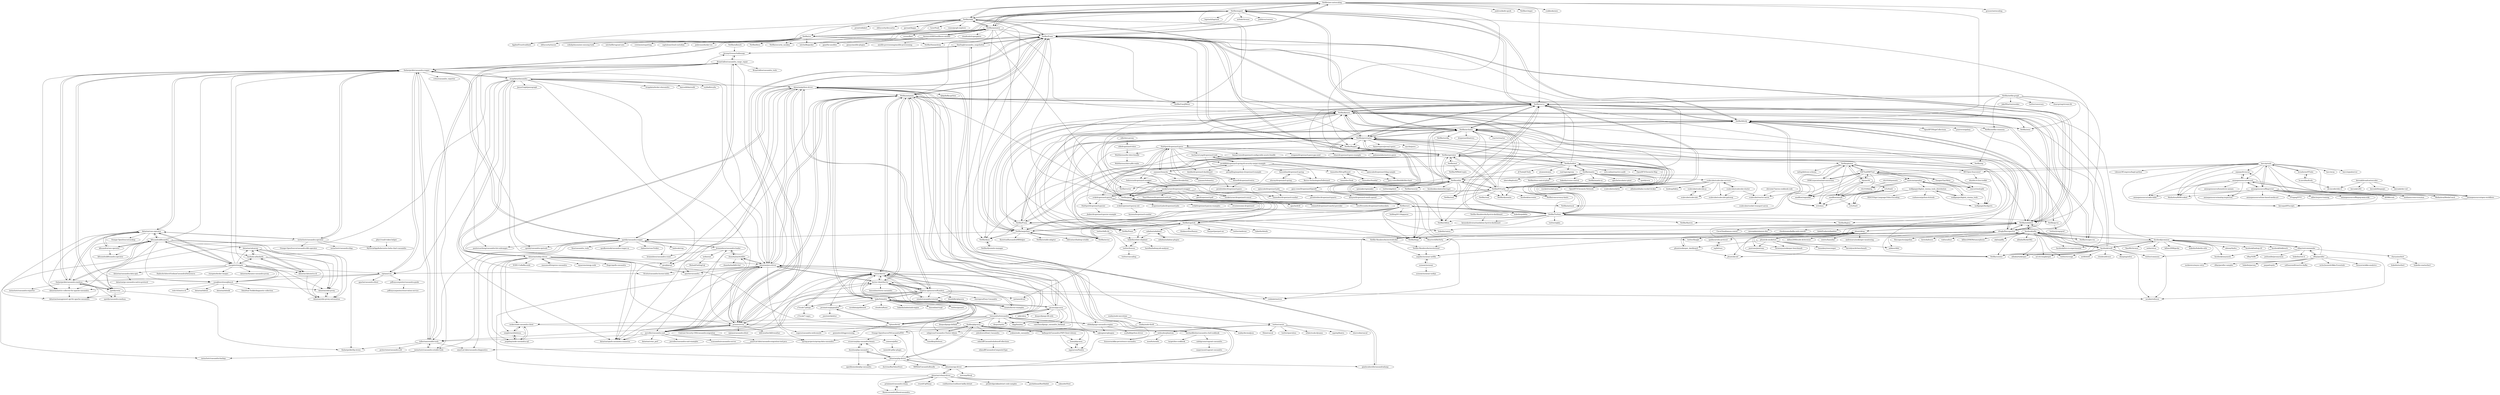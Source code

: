 digraph G {
"Netflix/aws-autoscaling" -> "Netflix/asgard"
"Netflix/aws-autoscaling" -> "Netflix/CassJMeter"
"Netflix/aws-autoscaling" -> "Netflix/edda"
"Netflix/aws-autoscaling" -> "Netflix/Priam"
"Netflix/aws-autoscaling" -> "Netflix/aminator"
"Netflix/aws-autoscaling" -> "Netflix/servo"
"Netflix/aws-autoscaling" -> "Netflix/blitz4j"
"Netflix/aws-autoscaling" -> "jonlives/knife-spork" ["e"=1]
"Netflix/aws-autoscaling" -> "Netflix/s3mper" ["e"=1]
"Netflix/aws-autoscaling" -> "Netflix/ice"
"Netflix/aws-autoscaling" -> "cookbooks/aws"
"Netflix/aws-autoscaling" -> "Netflix/Raigad"
"Netflix/aws-autoscaling" -> "grosser/autoscaling"
"datastax/cass-operator" -> "k8ssandra/k8ssandra"
"datastax/cass-operator" -> "datastax/metric-collector-for-apache-cassandra"
"datastax/cass-operator" -> "instaclustr/cassandra-operator"
"datastax/cass-operator" -> "k8ssandra/cass-operator"
"datastax/cass-operator" -> "Orange-OpenSource/casskop"
"datastax/cass-operator" -> "thelastpickle/cassandra-medusa"
"datastax/cass-operator" -> "datastax/management-api-for-apache-cassandra"
"datastax/cass-operator" -> "stargate/stargate"
"datastax/cass-operator" -> "nosqlbench/nosqlbench"
"datastax/cass-operator" -> "thelastpickle/cassandra-reaper"
"Netflix/servo" -> "Netflix/archaius"
"Netflix/servo" -> "Netflix/blitz4j"
"Netflix/servo" -> "Netflix/spectator"
"Netflix/servo" -> "Netflix/governator"
"Netflix/servo" -> "Netflix/astyanax"
"Netflix/servo" -> "Netflix/asgard"
"Netflix/servo" -> "cfregly/fluxcapacitor"
"Netflix/servo" -> "Netflix/curator" ["e"=1]
"Netflix/servo" -> "Netflix/exhibitor"
"Netflix/servo" -> "Netflix/Turbine"
"Netflix/servo" -> "Netflix/Priam"
"Netflix/servo" -> "codahale/metrics" ["e"=1]
"Netflix/servo" -> "Netflix/feign" ["e"=1]
"Netflix/servo" -> "Netflix/karyon"
"Netflix/servo" -> "Netflix/RxJava" ["e"=1]
"spullara/redis-protocol" -> "wg/lettuce"
"Netflix/hollow" -> "Netflix/spectator"
"Netflix/hollow" -> "Netflix/governator"
"Netflix/hollow" -> "Netflix/EVCache"
"Netflix/hollow" -> "Netflix/archaius"
"Netflix/hollow" -> "Netflix/genie"
"Netflix/hollow" -> "Netflix/concurrency-limits" ["e"=1]
"Netflix/hollow" -> "real-logic/agrona" ["e"=1]
"Netflix/hollow" -> "octo-online/reactive-audit"
"Netflix/hollow" -> "Netflix/servo"
"Netflix/hollow" -> "Netflix/mantis"
"Netflix/hollow" -> "Netflix/Turbine"
"Netflix/hollow" -> "OpenHFT/Chronicle-Map" ["e"=1]
"Netflix/hollow" -> "JCTools/JCTools" ["e"=1]
"Netflix/hollow" -> "atomix/atomix" ["e"=1]
"Netflix/hollow" -> "Netflix/atlas"
"datastax/python-driver" -> "r4fek/django-cassandra-engine"
"datastax/python-driver" -> "datastax/java-driver"
"datastax/python-driver" -> "datastax/spark-cassandra-connector" ["e"=1]
"datastax/python-driver" -> "pcmanus/ccm"
"datastax/python-driver" -> "pycassa/pycassa"
"datastax/python-driver" -> "cqlengine/cqlengine"
"datastax/python-driver" -> "Netflix/Priam"
"datastax/python-driver" -> "gocql/gocql" ["e"=1]
"datastax/python-driver" -> "datastax/cpp-driver"
"datastax/python-driver" -> "datastax/nodejs-driver"
"datastax/python-driver" -> "apache/cassandra" ["e"=1]
"datastax/python-driver" -> "twissandra/twissandra"
"datastax/python-driver" -> "Netflix/astyanax"
"datastax/python-driver" -> "dpkp/kafka-python" ["e"=1]
"datastax/python-driver" -> "strapdata/elassandra"
"jsevellec/cassandra-unit" -> "jsevellec/cassandra-unit-examples"
"jsevellec/cassandra-unit" -> "datastax/java-driver"
"jsevellec/cassandra-unit" -> "pcmanus/ccm"
"jsevellec/cassandra-unit" -> "spring-projects/spring-data-cassandra" ["e"=1]
"jsevellec/cassandra-unit" -> "Netflix/astyanax"
"jsevellec/cassandra-unit" -> "datastax/spark-cassandra-connector" ["e"=1]
"jsevellec/cassandra-unit" -> "hector-client/hector"
"jsevellec/cassandra-unit" -> "impetus-opensource/Kundera"
"jsevellec/cassandra-unit" -> "scassandra/scassandra-server"
"jsevellec/cassandra-unit" -> "rantav/hector"
"jsevellec/cassandra-unit" -> "datastax/cstar_perf"
"jsevellec/cassandra-unit" -> "doanduyhai/Achilles"
"jsevellec/cassandra-unit" -> "tolbertam/sstable-tools"
"michaelklishin/cassandra-chef-cookbook" -> "calebgroom/vagrant-cassandra"
"michaelklishin/cassandra-chef-cookbook" -> "target/dse-cookbook"
"facebook/jcommon" -> "facebook/nifty"
"facebook/jcommon" -> "facebook/swift"
"facebook/jcommon" -> "twitter/commons" ["e"=1]
"facebook/jcommon" -> "linkedin/linkedin-utils"
"facebook/jcommon" -> "facebook/linkbench"
"facebook/jcommon" -> "facebook/easymock"
"facebook/jcommon" -> "facebook/hive-io-experimental"
"facebook/jcommon" -> "odenny/hydra" ["e"=1]
"facebook/jcommon" -> "eBay/restcommander"
"facebook/jcommon" -> "facebook/hadoop-20" ["e"=1]
"facebook/jcommon" -> "Netflix/servo"
"facebook/jcommon" -> "XiaoMi/chronos" ["e"=1]
"facebook/jcommon" -> "webx/citrus" ["e"=1]
"facebook/jcommon" -> "killme2008/gecko" ["e"=1]
"facebook/jcommon" -> "Netflix/curator" ["e"=1]
"Netflix/aminator" -> "Netflix/asgard"
"Netflix/aminator" -> "Netflix/ice"
"Netflix/aminator" -> "Answers4AWS/netflixoss-ansible"
"Netflix/aminator" -> "Netflix/aws-autoscaling"
"Netflix/aminator" -> "Netflix/edda"
"Netflix/aminator" -> "Netflix/security_monkey" ["e"=1]
"Netflix/aminator" -> "Netflix/Priam"
"Netflix/aminator" -> "cloudtools/troposphere" ["e"=1]
"Netflix/aminator" -> "mitchellh/packer" ["e"=1]
"Netflix/aminator" -> "coreos/fleet" ["e"=1]
"Netflix/aminator" -> "Netflix/aegisthus"
"Netflix/aminator" -> "Netflix-Skunkworks/zerotodocker"
"Netflix/aminator" -> "Netflix/karyon"
"Netflix/aminator" -> "Netflix/bless" ["e"=1]
"Netflix/aminator" -> "Netflix/SimianArmy" ["e"=1]
"datastax/java-driver" -> "Netflix/astyanax"
"datastax/java-driver" -> "datastax/spark-cassandra-connector" ["e"=1]
"datastax/java-driver" -> "pcmanus/ccm"
"datastax/java-driver" -> "datastax/python-driver"
"datastax/java-driver" -> "apache/cassandra" ["e"=1]
"datastax/java-driver" -> "hector-client/hector"
"datastax/java-driver" -> "spring-projects/spring-data-cassandra" ["e"=1]
"datastax/java-driver" -> "jsevellec/cassandra-unit"
"datastax/java-driver" -> "doanduyhai/Achilles"
"datastax/java-driver" -> "Netflix/Priam"
"datastax/java-driver" -> "impetus-opensource/Kundera"
"datastax/java-driver" -> "rantav/hector"
"datastax/java-driver" -> "thelastpickle/cassandra-reaper"
"datastax/java-driver" -> "Stratio/cassandra-lucene-index" ["e"=1]
"datastax/java-driver" -> "riptano/ccm"
"datastax/zdm-proxy" -> "datastax/zdm-proxy-automation"
"k8ssandra/k8ssandra" -> "stargate/stargate"
"k8ssandra/k8ssandra" -> "datastax/cass-operator"
"k8ssandra/k8ssandra" -> "k8ssandra/cass-operator"
"k8ssandra/k8ssandra" -> "k8ssandra/k8ssandra-operator"
"k8ssandra/k8ssandra" -> "thelastpickle/cassandra-medusa"
"k8ssandra/k8ssandra" -> "datastax/zdm-proxy"
"k8ssandra/k8ssandra" -> "nosqlbench/nosqlbench"
"k8ssandra/k8ssandra" -> "kaskada-ai/kaskada"
"k8ssandra/k8ssandra" -> "thelastpickle/cassandra-reaper"
"k8ssandra/k8ssandra" -> "datastax/zdm-proxy-automation"
"k8ssandra/k8ssandra" -> "datastax/management-api-for-apache-cassandra"
"k8ssandra/k8ssandra" -> "datastax/cql-proxy"
"stargate/stargate" -> "k8ssandra/k8ssandra"
"stargate/stargate" -> "kaskada-ai/kaskada"
"stargate/stargate" -> "datastax/cql-proxy"
"stargate/stargate" -> "datastax-labs/astra-cli"
"stargate/stargate" -> "datastax/zdm-proxy"
"stargate/stargate" -> "datastax/cass-operator"
"stargate/stargate" -> "nosqlbench/nosqlbench"
"stargate/stargate" -> "datastax/zdm-proxy-automation"
"stargate/stargate" -> "thelastpickle/cassandra-reaper"
"stargate/stargate" -> "datastax/cassandra-data-apis"
"stargate/stargate" -> "datastax/metric-collector-for-apache-cassandra"
"stargate/stargate" -> "datastax/dynamo-cassandra-proxy"
"stargate/stargate" -> "riptano/ccm"
"stargate/stargate" -> "HadesArchitect/GrafanaCassandraDatasource"
"stargate/stargate" -> "stargate/docker-images"
"Netflix/karyon" -> "Netflix/governator"
"Netflix/karyon" -> "Netflix/Prana"
"Netflix/karyon" -> "cfregly/fluxcapacitor"
"Netflix/karyon" -> "Netflix/archaius"
"Netflix/karyon" -> "Netflix/recipes-rss"
"Netflix/karyon" -> "Netflix/dyno"
"Netflix/karyon" -> "ReactiveX/RxNetty" ["e"=1]
"Netflix/karyon" -> "Netflix/servo"
"Netflix/karyon" -> "Netflix/blitz4j"
"Netflix/karyon" -> "Netflix/aegisthus"
"Netflix/karyon" -> "Netflix/Fenzo" ["e"=1]
"Netflix/karyon" -> "Netflix/inviso"
"Netflix/karyon" -> "Netflix/Turbine"
"Netflix/karyon" -> "Netflix/zeno"
"Netflix/karyon" -> "Netflix-Skunkworks/zerotodocker"
"Netflix/spectator" -> "Netflix/servo"
"Netflix/spectator" -> "Netflix/governator"
"Netflix/spectator" -> "Netflix/atlas"
"Netflix/spectator" -> "Netflix/Fenzo" ["e"=1]
"Netflix/spectator" -> "Netflix/hollow"
"Netflix/spectator" -> "Netflix/dyno"
"Netflix/spectator" -> "Netflix/iep"
"Netflix/spectator" -> "Netflix/Raigad"
"Netflix/spectator" -> "Netflix/Priam"
"Netflix/spectator" -> "Netflix/EVCache"
"Netflix/spectator" -> "Netflix/msl"
"Netflix/spectator" -> "Netflix/archaius"
"Netflix/spectator" -> "Netflix/Prana"
"Netflix/spectator" -> "Netflix/genie"
"Netflix/spectator" -> "Netflix/photon"
"kimble/dropwizard-dashboard" -> "datasift/dropwizard-extra"
"Netflix/atlas" -> "Netflix/vector" ["e"=1]
"Netflix/atlas" -> "Netflix/spectator"
"Netflix/atlas" -> "Netflix/archaius"
"Netflix/atlas" -> "Netflix/servo"
"Netflix/atlas" -> "Netflix/dynomite" ["e"=1]
"Netflix/atlas" -> "Netflix/genie"
"Netflix/atlas" -> "Netflix/ribbon" ["e"=1]
"Netflix/atlas" -> "Netflix/EVCache"
"Netflix/atlas" -> "Netflix/edda"
"Netflix/atlas" -> "spinnaker/spinnaker" ["e"=1]
"Netflix/atlas" -> "twitter/algebird" ["e"=1]
"Netflix/atlas" -> "Netflix/vizceral" ["e"=1]
"Netflix/atlas" -> "facebookincubator/beringei" ["e"=1]
"Netflix/atlas" -> "twitter/finagle" ["e"=1]
"Netflix/atlas" -> "Netflix/zuul" ["e"=1]
"Netflix/asgard" -> "Netflix/ice"
"Netflix/asgard" -> "Netflix/aws-autoscaling"
"Netflix/asgard" -> "Netflix/servo"
"Netflix/asgard" -> "Netflix/aminator"
"Netflix/asgard" -> "Netflix/SimianArmy" ["e"=1]
"Netflix/asgard" -> "Netflix/archaius"
"Netflix/asgard" -> "airbnb/chronos" ["e"=1]
"Netflix/asgard" -> "Netflix/edda"
"Netflix/asgard" -> "Netflix/Priam"
"Netflix/asgard" -> "mitchellh/packer" ["e"=1]
"Netflix/asgard" -> "Netflix/astyanax"
"Netflix/asgard" -> "Netflix/exhibitor"
"Netflix/asgard" -> "jedi4ever/veewee" ["e"=1]
"Netflix/asgard" -> "Netflix/blitz4j"
"Netflix/asgard" -> "logstash/logstash" ["e"=1]
"Netflix/governator" -> "Netflix/karyon"
"Netflix/governator" -> "Netflix/archaius"
"Netflix/governator" -> "Netflix/servo"
"Netflix/governator" -> "HubSpot/dropwizard-guice"
"Netflix/governator" -> "Netflix/spectator"
"Netflix/governator" -> "Netflix/blitz4j"
"Netflix/governator" -> "Netflix/feign" ["e"=1]
"Netflix/governator" -> "Squarespace/jersey2-guice"
"Netflix/governator" -> "Netflix/Prana"
"Netflix/governator" -> "Netflix/Turbine"
"Netflix/governator" -> "Netflix/Priam"
"Netflix/governator" -> "mycila/guice"
"Netflix/governator" -> "Netflix/Fenzo" ["e"=1]
"Netflix/governator" -> "Netflix/Raigad"
"Netflix/governator" -> "Netflix/exhibitor"
"Netflix/edda" -> "prezi/reddalert"
"Netflix/edda" -> "Netflix/ice"
"Netflix/edda" -> "Netflix/Priam"
"Netflix/edda" -> "Netflix/aws-autoscaling"
"Netflix/edda" -> "Netflix/asgard"
"Netflix/edda" -> "Netflix/dyno"
"Netflix/edda" -> "Netflix/aminator"
"Netflix/edda" -> "obfuscurity/descartes" ["e"=1]
"Netflix/edda" -> "Netflix/karyon"
"Netflix/edda" -> "AppliedTrust/traildash" ["e"=1]
"Netflix/edda" -> "garnaat/kappa" ["e"=1]
"Netflix/edda" -> "obfuscurity/tasseo" ["e"=1]
"Netflix/edda" -> "Netflix/atlas"
"Netflix/edda" -> "lusis/Noah" ["e"=1]
"Netflix/edda" -> "vimeo/graph-explorer" ["e"=1]
"Netflix/archaius" -> "Netflix/servo"
"Netflix/archaius" -> "Netflix/ribbon" ["e"=1]
"Netflix/archaius" -> "Netflix/governator"
"Netflix/archaius" -> "Netflix/Turbine"
"Netflix/archaius" -> "Netflix/eureka" ["e"=1]
"Netflix/archaius" -> "Netflix/blitz4j"
"Netflix/archaius" -> "dropwizard/metrics" ["e"=1]
"Netflix/archaius" -> "Netflix/zuul" ["e"=1]
"Netflix/archaius" -> "Netflix/Hystrix" ["e"=1]
"Netflix/archaius" -> "Netflix/curator" ["e"=1]
"Netflix/archaius" -> "Netflix/karyon"
"Netflix/archaius" -> "reactor/reactor" ["e"=1]
"Netflix/archaius" -> "Netflix/feign" ["e"=1]
"Netflix/archaius" -> "Netflix/asgard"
"Netflix/archaius" -> "Netflix/Priam"
"Orange-OpenSource/YACassandraPDO" -> "evseevnn/php-cassandra-binary"
"kallaspriit/Cassandra-PHP-Client-Library" -> "thobbs/phpcassa"
"kallaspriit/Cassandra-PHP-Client-Library" -> "mjpearson/Pandra"
"kallaspriit/Cassandra-PHP-Client-Library" -> "hoan/phpcassa"
"racker/node-cassandra-client" -> "simplereach/helenus"
"racker/node-cassandra-client" -> "jorgebay/node-cassandra-cql"
"racker/node-cassandra-client" -> "yukim/node_cassandra"
"wg/lettuce" -> "spullara/redis-protocol"
"datastax/csharp-driver" -> "pchalamet/cassandra-sharp"
"datastax/csharp-driver" -> "fluentcassandra/fluentcassandra"
"datastax/csharp-driver" -> "datastax/cpp-driver"
"datastax/csharp-driver" -> "reuzel/CqlSharp"
"datastax/csharp-driver" -> "confluentinc/confluent-kafka-dotnet" ["e"=1]
"datastax/csharp-driver" -> "petabridge/akkadotnet-code-samples" ["e"=1]
"datastax/csharp-driver" -> "datastax/java-driver"
"datastax/csharp-driver" -> "pardahlman/RawRabbit" ["e"=1]
"datastax/csharp-driver" -> "sakno/dotNext" ["e"=1]
"datastax/php-driver" -> "duoshuo/php-cassandra"
"datastax/php-driver" -> "evseevnn/php-cassandra-binary"
"datastax/php-driver" -> "datastax/cpp-driver"
"datastax/php-driver" -> "M6Web/CassandraBundle"
"datastax/php-driver" -> "thobbs/phpcassa"
"datastax/php-driver" -> "aparkhomenko/php-cassandra"
"datastax/php-driver" -> "Orange-OpenSource/YACassandraPDO"
"datastax/php-driver" -> "doctrine/KeyValueStore" ["e"=1]
"datastax/php-driver" -> "gianlucaborello/cassandradump"
"Netflix/suro" -> "Netflix/blitz4j"
"Netflix/suro" -> "Netflix/genie"
"Netflix/suro" -> "Netflix/Turbine"
"Netflix/suro" -> "Netflix/servo"
"Netflix/suro" -> "linkedin/gobblin" ["e"=1]
"Netflix/suro" -> "bulldog2011/bigqueue" ["e"=1]
"Netflix/suro" -> "linkedin/camus" ["e"=1]
"Netflix/suro" -> "Netflix/astyanax"
"Netflix/suro" -> "Netflix/karyon"
"Netflix/suro" -> "Netflix/aegisthus"
"Netflix/suro" -> "Netflix/Prana"
"Netflix/suro" -> "Netflix/feign" ["e"=1]
"Netflix/suro" -> "Netflix/governator"
"Netflix/suro" -> "metamx/druid" ["e"=1]
"Netflix/suro" -> "Netflix/Lipstick"
"Netflix/Lipstick" -> "Netflix/inviso"
"Netflix/Lipstick" -> "Netflix/aegisthus"
"Netflix/Lipstick" -> "Netflix/genie"
"Netflix/Lipstick" -> "linkedin/white-elephant"
"Netflix/Lipstick" -> "twitter/ambrose" ["e"=1]
"Netflix/Lipstick" -> "linkedin/datafu" ["e"=1]
"Netflix/Lipstick" -> "azkaban/azkaban2"
"Netflix/Lipstick" -> "thinkaurelius/faunus" ["e"=1]
"Netflix/Lipstick" -> "Parquet/parquet-mr" ["e"=1]
"smoketurner/dropwizard-swagger" -> "federecio/dropwizard-swagger"
"smoketurner/dropwizard-swagger" -> "xvik/dropwizard-guicey"
"smoketurner/dropwizard-swagger" -> "ToastShaman/dropwizard-auth-jwt"
"smoketurner/dropwizard-swagger" -> "timmolter/dropwizard-sundial"
"smoketurner/dropwizard-swagger" -> "gini/dropwizard-gelf"
"smoketurner/dropwizard-swagger" -> "smoketurner/dropwizard-consul"
"smoketurner/dropwizard-swagger" -> "LivePersonInc/dropwizard-websockets"
"Netflix/netflix-graph" -> "Netflix/zeno"
"Netflix/netflix-graph" -> "Netflix/servo"
"Netflix/netflix-graph" -> "clearspring/stream-lib" ["e"=1]
"Netflix/netflix-graph" -> "Netflix/blitz4j"
"Netflix/netflix-graph" -> "Netflix/karyon"
"Netflix/netflix-graph" -> "JakeWharton/snooker" ["e"=1]
"Netflix/netflix-graph" -> "twitter/cassovary" ["e"=1]
"Netflix/netflix-graph" -> "Netflix/recipes-rss"
"Netflix/netflix-graph" -> "Netflix/netflix-commons"
"Netflix/Priam" -> "Netflix/astyanax"
"Netflix/Priam" -> "pcmanus/ccm"
"Netflix/Priam" -> "Netflix/CassJMeter"
"Netflix/Priam" -> "thelastpickle/cassandra-reaper"
"Netflix/Priam" -> "Netflix/servo"
"Netflix/Priam" -> "tbarbugli/cassandra_snapshotter"
"Netflix/Priam" -> "Netflix/aegisthus"
"Netflix/Priam" -> "datastax/java-driver"
"Netflix/Priam" -> "Netflix/Raigad"
"Netflix/Priam" -> "datastax/python-driver"
"Netflix/Priam" -> "Netflix/edda"
"Netflix/Priam" -> "Netflix/aws-autoscaling"
"Netflix/Priam" -> "Netflix/exhibitor"
"Netflix/Priam" -> "Netflix/archaius"
"Netflix/Priam" -> "michaelklishin/cassandra-chef-cookbook"
"Netflix/EVCache" -> "Netflix/rend" ["e"=1]
"Netflix/EVCache" -> "Netflix/dynomite" ["e"=1]
"Netflix/EVCache" -> "Netflix/genie"
"Netflix/EVCache" -> "Netflix/spectator"
"Netflix/EVCache" -> "Netflix/governator"
"Netflix/EVCache" -> "Netflix/hollow"
"Netflix/EVCache" -> "Netflix/archaius"
"Netflix/EVCache" -> "Netflix/Priam"
"Netflix/EVCache" -> "Netflix/atlas"
"Netflix/EVCache" -> "Netflix/concurrency-limits" ["e"=1]
"Netflix/EVCache" -> "Netflix/ribbon" ["e"=1]
"Netflix/EVCache" -> "Netflix/zuul" ["e"=1]
"Netflix/EVCache" -> "facebook/mcrouter" ["e"=1]
"Netflix/EVCache" -> "Netflix/Raigad"
"Netflix/EVCache" -> "Netflix/Fenzo" ["e"=1]
"gary-rowe/DropwizardOpenID" -> "kenyee/dropwizard-oauth-openid"
"gary-rowe/MultiBitMerchant" -> "spinscale/dropwizard-blog-sample"
"gary-rowe/MultiBitMerchant" -> "gary-rowe/DropwizardOpenID"
"Netflix/ice" -> "Netflix/asgard"
"Netflix/ice" -> "Netflix/edda"
"Netflix/ice" -> "Netflix/aminator"
"Netflix/ice" -> "capitalone/cloud-custodian" ["e"=1]
"Netflix/ice" -> "Netflix/vector" ["e"=1]
"Netflix/ice" -> "AppliedTrust/traildash" ["e"=1]
"Netflix/ice" -> "Netflix/security_monkey" ["e"=1]
"Netflix/ice" -> "Netflix/SimianArmy" ["e"=1]
"Netflix/ice" -> "mitchellh/packer" ["e"=1]
"Netflix/ice" -> "jonbrouse/docker-ice" ["e"=1]
"Netflix/ice" -> "obfuscurity/tasseo" ["e"=1]
"Netflix/ice" -> "Netflix/bless" ["e"=1]
"Netflix/ice" -> "colinbjohnson/aws-missing-tools" ["e"=1]
"Netflix/ice" -> "mitchellh/vagrant-aws" ["e"=1]
"Netflix/ice" -> "cristim/autospotting" ["e"=1]
"eBay/restcommander" -> "eBay/parallec"
"eBay/restcommander" -> "facebook/jcommon"
"eBay/restcommander" -> "jezhumble/javasysmon"
"eBay/restcommander" -> "rhavyn/norbert"
"eBay/restcommander" -> "linkedin/rest.li" ["e"=1]
"eBay/restcommander" -> "eBay/YiDB"
"cth103/dcpomatic" -> "cth103/libdcp"
"r4fek/django-cassandra-engine" -> "datastax/python-driver"
"r4fek/django-cassandra-engine" -> "cqlengine/cqlengine"
"r4fek/django-cassandra-engine" -> "twissandra/twissandra"
"r4fek/django-cassandra-engine" -> "scylladb/python-driver"
"impetus-opensource/Kundera" -> "Netflix/astyanax"
"impetus-opensource/Kundera" -> "hector-client/hector"
"impetus-opensource/Kundera" -> "s7/scale7-pelops"
"impetus-opensource/Kundera" -> "tjake/Solandra"
"impetus-opensource/Kundera" -> "datastax/java-driver"
"impetus-opensource/Kundera" -> "rantav/hector"
"impetus-opensource/Kundera" -> "jsevellec/cassandra-unit"
"impetus-opensource/Kundera" -> "zznate/cassandra-tutorial"
"impetus-opensource/Kundera" -> "codahale/metrics" ["e"=1]
"impetus-opensource/Kundera" -> "pcmanus/ccm"
"impetus-opensource/Kundera" -> "deanhiller/playorm"
"impetus-opensource/Kundera" -> "mrniko/redisson" ["e"=1]
"impetus-opensource/Kundera" -> "spring-projects/spring-data-cassandra" ["e"=1]
"impetus-opensource/Kundera" -> "metamx/druid" ["e"=1]
"impetus-opensource/Kundera" -> "otaviojava/Easy-Cassandra" ["e"=1]
"datastax/nodejs-driver" -> "masumsoft/express-cassandra"
"datastax/nodejs-driver" -> "jorgebay/node-cassandra-cql"
"datastax/nodejs-driver" -> "datastax/python-driver"
"datastax/nodejs-driver" -> "datastax/java-driver"
"datastax/nodejs-driver" -> "datastax/spark-cassandra-connector" ["e"=1]
"datastax/nodejs-driver" -> "strapdata/elassandra"
"datastax/nodejs-driver" -> "squaremo/amqp.node" ["e"=1]
"datastax/nodejs-driver" -> "racker/node-cassandra-client"
"datastax/nodejs-driver" -> "gocql/gocql" ["e"=1]
"datastax/nodejs-driver" -> "datastax/php-driver"
"datastax/nodejs-driver" -> "simplereach/helenus"
"datastax/nodejs-driver" -> "3logic/apollo-cassandra"
"datastax/nodejs-driver" -> "SOHU-Co/kafka-node" ["e"=1]
"datastax/nodejs-driver" -> "datastax/cpp-driver"
"datastax/nodejs-driver" -> "pcmanus/ccm"
"Netflix/mantis" -> "Netflix/spectator"
"Netflix/mantis" -> "Netflix/hollow"
"Netflix/mantis" -> "Netflix/atlas"
"Netflix/mantis" -> "Netflix/EVCache"
"Netflix/mantis" -> "Netflix/genie"
"Netflix/mantis" -> "Netflix/metacat" ["e"=1]
"Netflix/mantis" -> "Netflix/mantis-ui"
"Netflix/mantis" -> "Netflix/Priam"
"Netflix/mantis" -> "apache/incubator-pinot" ["e"=1]
"Netflix/mantis" -> "spotify/scio" ["e"=1]
"Netflix/mantis" -> "uber/uReplicator" ["e"=1]
"Netflix/mantis" -> "scalecube/scalecube-services"
"Netflix/mantis" -> "Netflix/titus-control-plane" ["e"=1]
"Netflix/mantis" -> "Netflix/dynomite" ["e"=1]
"Netflix/mantis" -> "linkedin/cruise-control" ["e"=1]
"kaskada-ai/kaskada" -> "datastax/cql-proxy"
"kaskada-ai/kaskada" -> "datastax-labs/astra-cli"
"kaskada-ai/kaskada" -> "datastax/zdm-proxy"
"kaskada-ai/kaskada" -> "datastax/zdm-proxy-automation"
"kaskada-ai/kaskada" -> "stargate/stargate"
"twissandra/twissandra" -> "pycassa/pycassa"
"twissandra/twissandra" -> "r4fek/django-cassandra-engine"
"twissandra/twissandra" -> "vaterlaus/django_cassandra_backend"
"twissandra/twissandra" -> "tjake/Solandra"
"twissandra/twissandra" -> "datastax/python-driver"
"twissandra/twissandra" -> "cqlengine/cqlengine"
"twissandra/twissandra" -> "riptano/brisk"
"twissandra/twissandra" -> "disqus/nydus" ["e"=1]
"twissandra/twissandra" -> "rantav/hector"
"twissandra/twissandra" -> "digg/lazyboy"
"twissandra/twissandra" -> "thobbs/phpcassa"
"twissandra/twissandra" -> "disqus/django-bitfield" ["e"=1]
"twissandra/twissandra" -> "hector-client/hector"
"twissandra/twissandra" -> "racker/node-cassandra-client"
"twissandra/twissandra" -> "pcmanus/ccm"
"phunt/zk-smoketest" -> "phunt/zktop"
"phunt/zk-smoketest" -> "brownsys/zookeeper-benchmark"
"phunt/zk-smoketest" -> "phunt/zkconf"
"phunt/zk-smoketest" -> "phunt/zookeeper_dashboard"
"phunt/zk-smoketest" -> "kevinlynx/zk-benchmark"
"phunt/zk-smoketest" -> "boundary/zoocreeper"
"phunt/zk-smoketest" -> "jmxtrans/jmxtrans" ["e"=1]
"phunt/zk-smoketest" -> "mbknor/ddsl"
"cfregly/fluxcapacitor" -> "Netflix/recipes-rss"
"cfregly/fluxcapacitor" -> "Netflix/karyon"
"cfregly/fluxcapacitor" -> "Netflix-Skunkworks/zerotodocker"
"cfregly/fluxcapacitor" -> "Netflix/servo"
"cfregly/fluxcapacitor" -> "aspyker/acmeair-netflix"
"cfregly/fluxcapacitor" -> "viafoura/buri"
"cfregly/fluxcapacitor" -> "Netflix/exhibitor"
"cfregly/fluxcapacitor" -> "Netflix/archaius"
"cfregly/fluxcapacitor" -> "Netflix/blitz4j"
"cfregly/fluxcapacitor" -> "fluxcapacitor/pipeline" ["e"=1]
"cfregly/fluxcapacitor" -> "mbknor/ddsl"
"cfregly/fluxcapacitor" -> "kristofa/brave" ["e"=1]
"cfregly/fluxcapacitor" -> "Netflix/feign" ["e"=1]
"cfregly/fluxcapacitor" -> "Netflix-Skunkworks/zerotocloud"
"hector-client/hector" -> "zznate/cassandra-tutorial"
"hector-client/hector" -> "rantav/hector"
"hector-client/hector" -> "Netflix/astyanax"
"hector-client/hector" -> "zznate/hector-examples"
"hector-client/hector" -> "impetus-opensource/Kundera"
"hector-client/hector" -> "datastax/java-driver"
"hector-client/hector" -> "hmsonline/storm-cassandra" ["e"=1]
"hector-client/hector" -> "tomekkup/helenos"
"pcmanus/ccm" -> "datastax/java-driver"
"pcmanus/ccm" -> "Netflix/Priam"
"pcmanus/ccm" -> "Netflix/astyanax"
"pcmanus/ccm" -> "datastax/python-driver"
"pcmanus/ccm" -> "riptano/cassandra-dtest"
"pcmanus/ccm" -> "datastax/spark-cassandra-connector" ["e"=1]
"pcmanus/ccm" -> "killrweather/killrweather" ["e"=1]
"pcmanus/ccm" -> "brianmhess/cassandra-loader"
"pcmanus/ccm" -> "tolbertam/sstable-tools"
"pcmanus/ccm" -> "jsevellec/cassandra-unit"
"pcmanus/ccm" -> "spotify/cassandra-reaper"
"pcmanus/ccm" -> "BrianGallew/cassandra_range_repair"
"pcmanus/ccm" -> "hector-client/hector"
"pcmanus/ccm" -> "michaelklishin/cassandra-chef-cookbook"
"pcmanus/ccm" -> "websudos/phantom"
"rantav/hector" -> "zznate/hector-examples"
"rantav/hector" -> "s7/scale7-pelops"
"rantav/hector" -> "zznate/cassandra-tutorial"
"rantav/hector" -> "hector-client/hector"
"rantav/hector" -> "tjake/Solandra"
"rantav/hector" -> "riptano/brisk"
"rantav/hector" -> "Netflix/astyanax"
"rantav/hector" -> "suguru/cassandra-webconsole"
"rantav/hector" -> "sebgiroux/Cassandra-Cluster-Admin"
"rantav/hector" -> "jeromatron/pygmalion"
"rantav/hector" -> "impetus-opensource/Kundera"
"jeromatron/pygmalion" -> "joestein/skeletor"
"jeromatron/pygmalion" -> "riptano/brisk"
"scalecube/reactor-aeron" -> "scalecube/rsocket-transport-aeron"
"Netflix/Raigad" -> "Netflix/Priam"
"Netflix/Raigad" -> "Netflix/spectator"
"Netflix/ndbench" -> "JeremyGrosser/tablesnap"
"Netflix/Turbine" -> "Netflix/archaius"
"Netflix/Turbine" -> "Netflix/ribbon" ["e"=1]
"Netflix/Turbine" -> "Netflix/servo"
"Netflix/Turbine" -> "Netflix/suro"
"Netflix/Turbine" -> "Netflix/governator"
"Netflix/Turbine" -> "Netflix/blitz4j"
"Netflix/Turbine" -> "Netflix/karyon"
"Netflix/Turbine" -> "Netflix/exhibitor"
"Netflix/Turbine" -> "Netflix/feign" ["e"=1]
"Netflix/Turbine" -> "kennedyoliveira/standalone-hystrix-dashboard"
"Netflix/Turbine" -> "Netflix/Prana"
"Netflix/Turbine" -> "Netflix/gcviz"
"Netflix/Turbine" -> "twitter/zipkin" ["e"=1]
"Netflix/Turbine" -> "Netflix/RxJava" ["e"=1]
"Netflix/Turbine" -> "Netflix/Hystrix" ["e"=1]
"facebook/nifty" -> "facebook/swift"
"facebook/nifty" -> "facebook/jcommon"
"facebook/nifty" -> "killme2008/Metamorphosis" ["e"=1]
"facebook/nifty" -> "twitter/scrooge" ["e"=1]
"facebook/nifty" -> "mrniko/redisson" ["e"=1]
"facebook/nifty" -> "Netflix/exhibitor"
"facebook/nifty" -> "adyliu/jafka" ["e"=1]
"facebook/nifty" -> "ReactiveX/RxNetty" ["e"=1]
"facebook/nifty" -> "Netflix/curator" ["e"=1]
"facebook/nifty" -> "alibaba/taokeeper" ["e"=1]
"facebook/nifty" -> "facebook/hive-io-experimental"
"facebook/nifty" -> "twitter/finagle" ["e"=1]
"facebook/nifty" -> "spullara/redis-protocol"
"facebook/nifty" -> "m1ch1/mapkeeper"
"facebook/nifty" -> "alibaba/RocketMQ" ["e"=1]
"scalecube/scalecube-js" -> "scalecube/scalecube"
"simplereach/helenus" -> "racker/node-cassandra-client"
"simplereach/helenus" -> "jorgebay/node-cassandra-cql"
"strapdata/elassandra" -> "Stratio/cassandra-lucene-index" ["e"=1]
"strapdata/elassandra" -> "thelastpickle/cassandra-reaper"
"strapdata/elassandra" -> "datastax/spark-cassandra-connector" ["e"=1]
"strapdata/elassandra" -> "gocql/gocql" ["e"=1]
"strapdata/elassandra" -> "datastax/java-driver"
"strapdata/elassandra" -> "strapdata/docker-elassandra"
"strapdata/elassandra" -> "datastax/nodejs-driver"
"strapdata/elassandra" -> "datastax/python-driver"
"strapdata/elassandra" -> "kairosdb/kairosdb" ["e"=1]
"strapdata/elassandra" -> "scylladb/scylla" ["e"=1]
"strapdata/elassandra" -> "jsevellec/cassandra-unit"
"strapdata/elassandra" -> "apache/cassandra" ["e"=1]
"strapdata/elassandra" -> "riptano/ccm"
"strapdata/elassandra" -> "spotify/cstar"
"strapdata/elassandra" -> "JanusGraph/janusgraph" ["e"=1]
"federecio/dropwizard-swagger" -> "smoketurner/dropwizard-swagger"
"Netflix/dynomite-manager" -> "Netflix/dyno"
"Netflix/exhibitor" -> "Netflix/curator" ["e"=1]
"Netflix/exhibitor" -> "phunt/zktop"
"Netflix/exhibitor" -> "Netflix/servo"
"Netflix/exhibitor" -> "claudemamo/kafka-web-console" ["e"=1]
"Netflix/exhibitor" -> "QubitProducts/bamboo" ["e"=1]
"Netflix/exhibitor" -> "jmxtrans/jmxtrans" ["e"=1]
"Netflix/exhibitor" -> "Netflix/Priam"
"Netflix/exhibitor" -> "CiscoCloud/mesos-consul" ["e"=1]
"Netflix/exhibitor" -> "Netflix/astyanax"
"Netflix/exhibitor" -> "cfregly/fluxcapacitor"
"Netflix/exhibitor" -> "Netflix/blitz4j"
"Netflix/exhibitor" -> "linkedin/camus" ["e"=1]
"Netflix/exhibitor" -> "codahale/metrics" ["e"=1]
"Netflix/exhibitor" -> "facebook/nifty"
"Netflix/exhibitor" -> "mesosphere/mesos-dns" ["e"=1]
"Netflix/photon" -> "IMFTool/IMFTool"
"Netflix/photon" -> "skynav/ttt"
"Netflix/photon" -> "DSRCorporation/imf-conversion"
"Netflix/photon" -> "cinecert/asdcplib"
"Netflix/photon" -> "sandflow/imscJS"
"Netflix/photon" -> "sandflow/regxmllib"
"Netflix/photon" -> "w3c/imsc"
"Netflix/photon" -> "IRT-Open-Source/scf"
"Netflix/photon" -> "imfug/delivery-schema"
"Netflix/photon" -> "tmeiczin/opendcp"
"comeara/pillar" -> "inoio/sbt-pillar-plugin"
"spotify/cassandra-reaper" -> "thelastpickle/cassandra-reaper"
"spotify/cassandra-reaper" -> "spotify/cassandra-opstools"
"spotify/cassandra-reaper" -> "spodkowinski/cassandra-reaper-ui"
"spotify/cassandra-reaper" -> "pauloricardomg/cassandra-list-subranges"
"spotify/cassandra-reaper" -> "ckalantzis/cassTickler"
"spotify/cassandra-reaper" -> "BrianGallew/cassandra_range_repair"
"spotify/cassandra-reaper" -> "hailocab/ctop" ["e"=1]
"spotify/cassandra-reaper" -> "brianmhess/cassandra-count"
"spotify/cassandra-reaper" -> "tolbertam/sstable-tools"
"spotify/cassandra-reaper" -> "smartcat-labs/cassandra-diagnostics"
"spotify/cassandra-reaper" -> "instaclustr/cassandra-sstable-tools"
"spotify/cassandra-reaper" -> "llnw/cassandra_tools"
"spotify/cassandra-reaper" -> "brianmhess/cassandra-loader"
"datastax/cpp-driver" -> "datastax/php-driver"
"datastax/cpp-driver" -> "datastax/csharp-driver"
"datastax/cpp-driver" -> "mstump/libcql"
"datastax/cpp-driver" -> "datastax/python-driver"
"datastax/cpp-driver" -> "datastax/java-driver"
"Netflix/genie" -> "Netflix/Lipstick"
"Netflix/genie" -> "Netflix/metacat" ["e"=1]
"Netflix/genie" -> "Netflix/inviso"
"Netflix/genie" -> "Netflix/aegisthus"
"Netflix/genie" -> "Netflix/suro"
"Netflix/genie" -> "Netflix/EVCache"
"Netflix/genie" -> "Netflix/Priam"
"Netflix/genie" -> "Netflix/atlas"
"Netflix/genie" -> "apache/drill" ["e"=1]
"Netflix/genie" -> "Netflix/archaius"
"Netflix/genie" -> "Netflix/governator"
"Netflix/genie" -> "linkedin/gobblin" ["e"=1]
"Netflix/genie" -> "Netflix/spectator"
"Netflix/genie" -> "Netflix/servo"
"Netflix/genie" -> "Netflix/Fenzo" ["e"=1]
"eBay/parallec" -> "eBay/parallec-samples"
"eBay/parallec" -> "eBay/restcommander"
"eBay/parallec" -> "linkedin/parseq" ["e"=1]
"eBay/parallec" -> "paypal/squbs" ["e"=1]
"eBay/parallec" -> "mrniko/redisson" ["e"=1]
"eBay/parallec" -> "facebook/nifty"
"eBay/parallec" -> "softwaremill/reactive-kafka" ["e"=1]
"eBay/parallec" -> "write2munish/Akka-Essentials" ["e"=1]
"eBay/parallec" -> "krasserm/akka-analytics" ["e"=1]
"eBay/parallec" -> "nurkiewicz/async-retry" ["e"=1]
"thelastpickle/cassandra-medusa" -> "thelastpickle/cassandra-reaper"
"thelastpickle/cassandra-medusa" -> "spotify/cassandra-medusa"
"thelastpickle/cassandra-medusa" -> "spotify/cstar"
"thelastpickle/cassandra-medusa" -> "datastax/metric-collector-for-apache-cassandra"
"thelastpickle/cassandra-medusa" -> "datastax/cass-operator"
"thelastpickle/cassandra-medusa" -> "k8ssandra/k8ssandra"
"thelastpickle/cassandra-medusa" -> "datastax/management-api-for-apache-cassandra"
"thelastpickle/cassandra-medusa" -> "instaclustr/cassandra-exporter"
"mipops/dvrescue" -> "amiaopensource/vrecord"
"mipops/dvrescue" -> "MediaArea/RAWcooked"
"Netflix-Skunkworks/hystrix-dashboard" -> "kennedyoliveira/standalone-hystrix-dashboard"
"bucharest-jug/dropwizard-todo" -> "spinscale/dropwizard-blog-sample"
"bucharest-jug/dropwizard-todo" -> "jacek99/dropwizard-spring-di-security-onejar-example"
"bucharest-jug/dropwizard-todo" -> "perspilling/angularjs-dropwizard-example"
"timmolter/XDropWizard" -> "timmolter/Yank"
"timmolter/XDropWizard" -> "timmolter/Sundial"
"ToastShaman/dropwizard-auth-jwt" -> "remmelt/dropwizard-oauth2-provider"
"ToastShaman/dropwizard-auth-jwt" -> "LivePersonInc/dropwizard-websockets"
"Netflix/astyanax" -> "datastax/java-driver"
"Netflix/astyanax" -> "Netflix/Priam"
"Netflix/astyanax" -> "hector-client/hector"
"Netflix/astyanax" -> "impetus-opensource/Kundera"
"Netflix/astyanax" -> "pcmanus/ccm"
"Netflix/astyanax" -> "rantav/hector"
"Netflix/astyanax" -> "Netflix/servo"
"Netflix/astyanax" -> "Netflix/CassJMeter"
"Netflix/astyanax" -> "Netflix/curator" ["e"=1]
"Netflix/astyanax" -> "codahale/metrics" ["e"=1]
"Netflix/astyanax" -> "tjake/Solandra"
"Netflix/astyanax" -> "jsevellec/cassandra-unit"
"Netflix/astyanax" -> "twitter/cassie"
"Netflix/astyanax" -> "Netflix/exhibitor"
"Netflix/astyanax" -> "datastax/spark-cassandra-connector" ["e"=1]
"BrianGallew/cassandra_range_repair" -> "BrianGallew/cassandra_tools"
"BrianGallew/cassandra_range_repair" -> "tolbertam/sstable-tools"
"BrianGallew/cassandra_range_repair" -> "JeremyGrosser/tablesnap"
"BrianGallew/cassandra_range_repair" -> "thelastpickle/cassandra-reaper"
"BrianGallew/cassandra_range_repair" -> "spotify/cassandra-reaper"
"BrianGallew/cassandra_range_repair" -> "pauloricardomg/cassandra-list-subranges"
"BrianGallew/cassandra_range_repair" -> "spotify/cassandra-opstools"
"fluentcassandra/fluentcassandra" -> "pchalamet/cassandra-sharp"
"tjake/Solandra" -> "rantav/hector"
"tjake/Solandra" -> "riptano/brisk"
"tjake/Solandra" -> "impetus-opensource/Kundera"
"tjake/Solandra" -> "pycassa/pycassa"
"tjake/Solandra" -> "Netflix/astyanax"
"tjake/Solandra" -> "jeromatron/pygmalion"
"tjake/Solandra" -> "twissandra/twissandra"
"tjake/Solandra" -> "cloudera/flume" ["e"=1]
"tjake/Solandra" -> "hector-client/hector"
"tjake/Solandra" -> "s7/scale7-pelops"
"tjake/Solandra" -> "sebgiroux/Cassandra-Cluster-Admin"
"tjake/Solandra" -> "linkedin/indextank-engine" ["e"=1]
"tjake/Solandra" -> "hmsonline/virgil" ["e"=1]
"tjake/Solandra" -> "twitter/gizzard" ["e"=1]
"tjake/Solandra" -> "raveldata/goldenorb" ["e"=1]
"facebook/swift" -> "facebook/nifty"
"facebook/swift" -> "facebook/jcommon"
"facebook/swift" -> "twitter/scrooge" ["e"=1]
"facebook/swift" -> "Netflix/servo"
"facebook/swift" -> "m1ch1/mapkeeper"
"facebook/swift" -> "Netflix/governator"
"facebook/swift" -> "alibaba/taokeeper" ["e"=1]
"facebook/swift" -> "Netflix/karyon"
"facebook/swift" -> "Netflix/curator" ["e"=1]
"facebook/swift" -> "mrniko/redisson" ["e"=1]
"facebook/swift" -> "cloudera/htrace"
"facebook/swift" -> "twitter/commons" ["e"=1]
"facebook/swift" -> "dianping/zebra" ["e"=1]
"facebook/swift" -> "Netflix/exhibitor"
"facebook/swift" -> "airlift/drift" ["e"=1]
"Netflix/msl" -> "Netflix/spectator"
"Netflix/msl" -> "Netflix/NfWebCrypto"
"tmeiczin/opendcp" -> "wolfgangw/backports"
"tmeiczin/opendcp" -> "sandflow/regxmllib"
"tmeiczin/opendcp" -> "cth103/libdcp"
"tmeiczin/opendcp" -> "wolfgangw/digital_cinema_tools_distribution"
"tmeiczin/opendcp" -> "cinecert/asdcplib"
"tmeiczin/opendcp" -> "wolfgangw/digital_cinema_tools"
"xvik/dropwizard-guicey" -> "HubSpot/dropwizard-guice"
"xvik/dropwizard-guicey" -> "HubSpot/dropwizard-guicier"
"xvik/dropwizard-guicey" -> "smoketurner/dropwizard-swagger"
"xvik/dropwizard-guicey" -> "xvik/dropwizard-guicey-ext"
"xvik/dropwizard-guicey" -> "stve/awesome-dropwizard"
"xvik/dropwizard-guicey" -> "dropwizard-jobs/dropwizard-jobs"
"xvik/dropwizard-guicey" -> "xvik/dropwizard-guicey-examples"
"Netflix/recipes-rss" -> "cfregly/fluxcapacitor"
"Netflix/recipes-rss" -> "Netflix/karyon"
"azkaban/azkaban-plugins" -> "azkaban/azkaban2"
"twitter/hdfs-du" -> "linkedin/white-elephant"
"twitter/hdfs-du" -> "twitter/hraven"
"scalecube/scalecube-services" -> "scalecube/scalecube-cluster"
"scalecube/scalecube-services" -> "scalecube/reactor-aeron"
"scalecube/scalecube-services" -> "scalecube/scalecube-js"
"scalecube/scalecube-services" -> "scalecube/scalecube-gateway"
"scalecube/scalecube-services" -> "scalecube/socketio"
"scalecube/scalecube-services" -> "scalecube/scalecube"
"scalecube/scalecube-services" -> "alibaba/alibaba-rsocket-broker" ["e"=1]
"scalecube/scalecube-services" -> "bsideup/liiklus" ["e"=1]
"scalecube/scalecube-services" -> "rsocket/rsocket-java" ["e"=1]
"scalecube/scalecube-services" -> "OpenHFT/Chronicle-Network" ["e"=1]
"Netflix/aegisthus" -> "Netflix/inviso"
"Netflix/aegisthus" -> "Netflix/Lipstick"
"Netflix/aegisthus" -> "fullcontact/hadoop-sstable"
"Netflix/aegisthus" -> "Knewton/KassandraMRHelper"
"Netflix/aegisthus" -> "Netflix/Priam"
"Netflix/aegisthus" -> "Netflix/sstable-adaptor"
"Netflix/aegisthus" -> "Netflix/genie"
"Netflix/aegisthus" -> "Netflix/karyon"
"Netflix/aegisthus" -> "spotify/cassandra-reaper"
"Netflix/aegisthus" -> "Netflix/dyno"
"Netflix/inviso" -> "Netflix/Lipstick"
"Netflix/inviso" -> "Netflix/aegisthus"
"instaclustr/cassandra-operator" -> "datastax/cass-operator"
"instaclustr/cassandra-operator" -> "Orange-OpenSource/cassandra-k8s-operator"
"instaclustr/cassandra-operator" -> "thelastpickle/cassandra-reaper"
"instaclustr/cassandra-operator" -> "instaclustr/cassandra-backup"
"instaclustr/cassandra-operator" -> "instaclustr/cassandra-ldap"
"instaclustr/cassandra-operator" -> "MySocialApp/kubernetes-helm-chart-cassandra"
"azkaban/azkaban2" -> "azkaban/azkaban-plugins"
"azkaban/azkaban2" -> "linkedin/white-elephant"
"jorgebay/node-cassandra-cql" -> "racker/node-cassandra-client"
"jorgebay/node-cassandra-cql" -> "simplereach/helenus"
"jacek99/dropwizard-spring-di-security-onejar-example" -> "Berico-Technologies/Fallwizard"
"jacek99/dropwizard-spring-di-security-onejar-example" -> "bucharest-jug/dropwizard-todo"
"jacek99/dropwizard-spring-di-security-onejar-example" -> "perspilling/angularjs-dropwizard-example"
"jacek99/dropwizard-spring-di-security-onejar-example" -> "hmsonline/dropwizard-spring"
"jacek99/dropwizard-spring-di-security-onejar-example" -> "gary-rowe/MultiBitMerchant"
"jacek99/dropwizard-spring-di-security-onejar-example" -> "kimble/dropwizard-dashboard"
"jacek99/dropwizard-spring-di-security-onejar-example" -> "yammer/tenacity"
"jacek99/dropwizard-spring-di-security-onejar-example" -> "spinscale/dropwizard-blog-sample"
"jacek99/dropwizard-spring-di-security-onejar-example" -> "timmolter/XDropWizard"
"masumsoft/express-cassandra" -> "datastax/nodejs-driver"
"nosqlbench/nosqlbench" -> "datastax/fallout"
"nosqlbench/nosqlbench" -> "datastax/metric-collector-for-apache-cassandra"
"nosqlbench/nosqlbench" -> "datastax/dsbulk"
"nosqlbench/nosqlbench" -> "DataStax-Toolkit/diagnostic-collection"
"nosqlbench/nosqlbench" -> "rsds143/astra-cli"
"nosqlbench/nosqlbench" -> "datastax/zdm-proxy"
"thelastpickle/cassandra-reaper" -> "thelastpickle/cassandra-medusa"
"thelastpickle/cassandra-reaper" -> "spotify/cassandra-reaper"
"thelastpickle/cassandra-reaper" -> "spotify/cstar"
"thelastpickle/cassandra-reaper" -> "tolbertam/sstable-tools"
"thelastpickle/cassandra-reaper" -> "BrianGallew/cassandra_range_repair"
"thelastpickle/cassandra-reaper" -> "riptano/ccm"
"thelastpickle/cassandra-reaper" -> "instaclustr/cassandra-operator"
"thelastpickle/cassandra-reaper" -> "Netflix/Priam"
"thelastpickle/cassandra-reaper" -> "nosqlbench/nosqlbench"
"thelastpickle/cassandra-reaper" -> "criteo/cassandra_exporter"
"thelastpickle/cassandra-reaper" -> "datastax/metric-collector-for-apache-cassandra"
"thelastpickle/cassandra-reaper" -> "instaclustr/cassandra-sstable-tools"
"thelastpickle/cassandra-reaper" -> "datastax/cass-operator"
"thelastpickle/cassandra-reaper" -> "strapdata/elassandra"
"thelastpickle/cassandra-reaper" -> "JeremyGrosser/tablesnap"
"datastax/cassandra-data-apis" -> "datastax/go-cassandra-native-protocol"
"Netflix-Skunkworks/zerotocloud" -> "aspyker/acmeair-netflix"
"scalecube/scalecube" -> "scalecube/scalecube-js"
"scalecube/scalecube-cluster" -> "scalecube/scalecube-services"
"scalecube/scalecube-cluster" -> "scalecube/scalecube-gateway"
"scalecube/scalecube-cluster" -> "scalecube/reactor-aeron"
"amiaopensource/ffmprovisr" -> "amiaopensource/vrecord"
"amiaopensource/ffmprovisr" -> "bavc/qctools"
"amiaopensource/ffmprovisr" -> "amiaopensource/open-workflows"
"amiaopensource/ffmprovisr" -> "amiaopensource/cable-bible"
"amiaopensource/ffmprovisr" -> "mediamicroservices/mm"
"amiaopensource/ffmprovisr" -> "kieranjol/IFIscripts"
"amiaopensource/ffmprovisr" -> "mipops/dvrescue"
"amiaopensource/ffmprovisr" -> "amiaopensource/analog-inspection"
"amiaopensource/ffmprovisr" -> "MediaArea/MediaConch"
"amiaopensource/ffmprovisr" -> "MediaArea/RAWcooked"
"amiaopensource/ffmprovisr" -> "dd388/crals"
"amiaopensource/ffmprovisr" -> "amiaopensource/time-based-media-art"
"amiaopensource/ffmprovisr" -> "FFmpeg/FFV1"
"amiaopensource/ffmprovisr" -> "ablwr/avpres-training"
"amiaopensource/ffmprovisr" -> "amiaopensource/ffmpeg-amia-wiki"
"duoshuo/php-cassandra" -> "evseevnn/php-cassandra-binary"
"duoshuo/php-cassandra" -> "datastax/php-driver"
"duoshuo/php-cassandra" -> "aparkhomenko/php-cassandra"
"datastax/cql-proxy" -> "datastax-labs/astra-cli"
"datastax/cql-proxy" -> "kaskada-ai/kaskada"
"datastax/cql-proxy" -> "datastax/zdm-proxy-automation"
"datastax/cql-proxy" -> "datastax/zdm-proxy"
"datastax/zdm-proxy-automation" -> "datastax/zdm-proxy"
"Netflix/blitz4j" -> "Netflix/servo"
"Netflix/blitz4j" -> "Netflix/archaius"
"Netflix/blitz4j" -> "Netflix/governator"
"Netflix/blitz4j" -> "Netflix/suro"
"Netflix/blitz4j" -> "Netflix/netflix-commons"
"Netflix/blitz4j" -> "Netflix/gcviz"
"Netflix/blitz4j" -> "Netflix/zeno"
"Netflix/blitz4j" -> "Netflix/karyon"
"Netflix/blitz4j" -> "Netflix/feign" ["e"=1]
"Netflix/blitz4j" -> "Netflix/Turbine"
"Netflix/blitz4j" -> "Netflix/exhibitor"
"Netflix/blitz4j" -> "cfregly/fluxcapacitor"
"Netflix/blitz4j" -> "OpenHFT/HugeCollections" ["e"=1]
"Netflix/blitz4j" -> "puniverse/galaxy" ["e"=1]
"Netflix/blitz4j" -> "Netflix/asgard"
"facebook/linkbench" -> "facebook/easymock"
"datastax/metric-collector-for-apache-cassandra" -> "datastax/management-api-for-apache-cassandra"
"linkedin/white-elephant" -> "twitter/hraven"
"linkedin/white-elephant" -> "harelba/hadoop-job-analyzer"
"rhavyn/norbert" -> "linkedin/norbert"
"rhavyn/norbert" -> "linkedin-sna/norbert"
"Netflix/Prana" -> "Netflix/karyon"
"Netflix/Prana" -> "Netflix/Fenzo" ["e"=1]
"Netflix/Prana" -> "Netflix/dyno"
"Netflix/Prana" -> "Netflix/governator"
"Netflix/Prana" -> "Netflix/archaius"
"Netflix/Prana" -> "Netflix/Raigad"
"Netflix/Prana" -> "Netflix/spectator"
"Netflix/Prana" -> "Netflix/aegisthus"
"Ymagis/ClairMeta" -> "wolfgangw/backports"
"Ymagis/ClairMeta" -> "cinecert/asdcplib"
"Ymagis/ClairMeta" -> "IMFTool/IMFTool"
"xedin/sasi" -> "Mishail/GatlingCql"
"riptano/ccm" -> "thelastpickle/cassandra-reaper"
"riptano/ccm" -> "thelastpickle/tlp-stress"
"riptano/ccm" -> "apache/cassandra-dtest"
"riptano/ccm" -> "nosqlbench/nosqlbench"
"riptano/ccm" -> "jeffreyscarpenter/cassandra-guide"
"riptano/ccm" -> "thelastpickle/cassandra-medusa"
"Netflix/dyno" -> "Netflix/dynomite-manager"
"zznate/cassandra-tutorial" -> "zznate/hector-examples"
"zznate/cassandra-tutorial" -> "hector-client/hector"
"zznate/hector-examples" -> "zznate/cassandra-tutorial"
"zznate/hector-examples" -> "rantav/hector"
"sandflow/imscJS" -> "w3c/imsc"
"sandflow/imscJS" -> "skynav/ttt"
"sandflow/imscJS" -> "w3c/ttml2"
"sandflow/imscJS" -> "w3c/ttml1"
"jeffreyscarpenter/cassandra-guide" -> "jeffreyscarpenter/reservation-service"
"tolbertam/sstable-tools" -> "instaclustr/cassandra-sstable-tools"
"tolbertam/sstable-tools" -> "smartcat-labs/cassandra-diagnostics"
"tolbertam/sstable-tools" -> "protectwise/cassandra-util"
"tolbertam/sstable-tools" -> "thelastpickle/tlp-stress"
"tolbertam/sstable-tools" -> "BrianGallew/cassandra_range_repair"
"tolbertam/sstable-tools" -> "thelastpickle/cassandra-reaper"
"kierank/broadcastencoder" -> "ob-encoder/obe-rt"
"kierank/broadcastencoder" -> "kierank/x262" ["e"=1]
"kierank/broadcastencoder" -> "kierank/libmpegts"
"kierank/broadcastencoder" -> "kierank/obe-vod"
"lu-zero/bmdtools" -> "ob-encoder/obe-rt"
"lu-zero/bmdtools" -> "bcoudurier/FFmbc"
"wadey/node-thrift" -> "wadey/decimaljson"
"wadey/node-thrift" -> "yukim/node_cassandra"
"smartcat-labs/cassandra-migration-tool-java" -> "smartcat-labs/cassandra-diagnostics"
"gianlucaborello/cassandradump" -> "tbarbugli/cassandra_snapshotter"
"k8ssandra/cass-operator" -> "k8ssandra/k8ssandra-operator"
"k8ssandra/cass-operator" -> "k8ssandra/k8ssandra"
"k8ssandra/cass-operator" -> "datastax/cass-operator"
"amiaopensource/open-workflows" -> "kieranjol/IFIscripts"
"amiaopensource/open-workflows" -> "amiaopensource/vrecord"
"amiaopensource/vrecord" -> "amiaopensource/ffmprovisr"
"amiaopensource/vrecord" -> "mipops/dvrescue"
"amiaopensource/vrecord" -> "amiaopensource/open-workflows"
"amiaopensource/vrecord" -> "mediamicroservices/mm"
"amiaopensource/vrecord" -> "kieranjol/IFIscripts"
"amiaopensource/vrecord" -> "amiaopensource/analog-inspection"
"amiaopensource/vrecord" -> "MediaArea/RAWcooked"
"amiaopensource/vrecord" -> "amiaopensource/homebrew-amiaos"
"amiaopensource/vrecord" -> "amiaopensource/cable-bible"
"datastax-labs/astra-cli" -> "datastax/cql-proxy"
"datastax-labs/astra-cli" -> "kaskada-ai/kaskada"
"datastax-labs/astra-cli" -> "datastax/zdm-proxy-automation"
"aspyker/acmeair-netflix" -> "acmeair/acmeair"
"pchalamet/cassandra-sharp" -> "fluentcassandra/fluentcassandra"
"pchalamet/cassandra-sharp" -> "datastax/csharp-driver"
"DSRCorporation/imf-conversion" -> "IMFTool/IMFTool"
"DSRCorporation/imf-conversion" -> "Netflix/photon"
"DSRCorporation/imf-conversion" -> "sandflow/regxmllib"
"IMFTool/IMFTool" -> "Netflix/photon"
"IMFTool/IMFTool" -> "sandflow/regxmllib"
"IMFTool/IMFTool" -> "skynav/ttt"
"IMFTool/IMFTool" -> "DSRCorporation/imf-conversion"
"IMFTool/IMFTool" -> "cinecert/asdcplib"
"IMFTool/IMFTool" -> "Ymagis/ClairMeta"
"IMFTool/IMFTool" -> "sandflow/imscJS"
"IMFTool/IMFTool" -> "w3c/imsc"
"IMFTool/IMFTool" -> "wolfgangw/backports"
"IMFTool/IMFTool" -> "tmeiczin/opendcp"
"phunt/zookeeper_dashboard" -> "phunt/zktop"
"phunt/zookeeper_dashboard" -> "phunt/zkconf"
"sebgiroux/Cassandra-Cluster-Admin" -> "thobbs/phpcassa"
"sebgiroux/Cassandra-Cluster-Admin" -> "tomekkup/helenos"
"sebgiroux/Cassandra-Cluster-Admin" -> "edanuff/CassandraIndexedCollections"
"JeremyGrosser/tablesnap" -> "tbarbugli/cassandra_snapshotter"
"JeremyGrosser/tablesnap" -> "BrianGallew/cassandra_range_repair"
"thobbs/phpcassa" -> "kallaspriit/Cassandra-PHP-Client-Library"
"thobbs/phpcassa" -> "sebgiroux/Cassandra-Cluster-Admin"
"thobbs/phpcassa" -> "Orange-OpenSource/YACassandraPDO"
"thobbs/phpcassa" -> "mjpearson/Pandra"
"thobbs/phpcassa" -> "hoan/phpcassa"
"thobbs/phpcassa" -> "julesbravo/Zend_Cassandra"
"thobbs/phpcassa" -> "datastax/php-driver"
"IRT-Open-Source/scf" -> "ebu/ebu-tt-live-toolkit"
"IRT-Open-Source/scf" -> "w3c/imsc"
"xvik/dropwizard-guicey-ext" -> "knowm/dropwizard-sundial"
"wolfgangw/digital_cinema_tools_distribution" -> "wolfgangw/backports"
"wolfgangw/digital_cinema_tools_distribution" -> "wolfgangw/digital_cinema_tools"
"wolfgangw/digital_cinema_tools_distribution" -> "ISDCF/Sign-Language-Video-Encoding"
"wolfgangw/digital_cinema_tools_distribution" -> "ronhanson/python-dcitools"
"wolfgangw/digital_cinema_tools_distribution" -> "sandflow/regxmllib"
"calebgroom/vagrant-cassandra" -> "caspermout/vagrant-cassandra"
"brianmhess/cassandra-loader" -> "xedin/sasi"
"brianmhess/cassandra-loader" -> "brianmhess/cassandra-count"
"brianmhess/cassandra-loader" -> "spotify/cassandra-reaper"
"brianmhess/cassandra-loader" -> "doanduyhai/Achilles"
"wadey/node-microtime" -> "wadey/decimaljson"
"wadey/node-microtime" -> "wadey/node-thrift"
"pycassa/pycassa" -> "vaterlaus/django_cassandra_backend"
"pycassa/pycassa" -> "digg/lazyboy"
"pycassa/pycassa" -> "twissandra/twissandra"
"pycassa/pycassa" -> "datastax/python-driver"
"pycassa/pycassa" -> "tjake/Solandra"
"pycassa/pycassa" -> "disqus/nydus" ["e"=1]
"pycassa/pycassa" -> "Netflix/astyanax"
"pycassa/pycassa" -> "ask/celery" ["e"=1]
"pycassa/pycassa" -> "disqus/django-db-utils" ["e"=1]
"pycassa/pycassa" -> "rantav/hector"
"riptano/brisk" -> "jeromatron/pygmalion"
"riptano/brisk" -> "geminitech/logprocessing" ["e"=1]
"riptano/brisk" -> "suguru/cassandra-webconsole"
"riptano/brisk" -> "rantav/hector"
"HubSpot/dropwizard-guice" -> "eliast/dropwizard-guice-example"
"HubSpot/dropwizard-guice" -> "xvik/dropwizard-guicey"
"HubSpot/dropwizard-guice" -> "datasift/dropwizard-extra"
"HubSpot/dropwizard-guice" -> "jaredstehler/dropwizard-guice"
"HubSpot/dropwizard-guice" -> "HubSpot/dropwizard-guicier"
"HubSpot/dropwizard-guice" -> "federecio/dropwizard-swagger"
"HubSpot/dropwizard-guice" -> "yammer/tenacity"
"HubSpot/dropwizard-guice" -> "palominolabs/metrics-guice"
"HubSpot/dropwizard-guice" -> "kimble/dropwizard-dashboard"
"HubSpot/dropwizard-guice" -> "bazaarvoice/dropwizard-configurable-assets-bundle"
"HubSpot/dropwizard-guice" -> "Netflix/governator"
"HubSpot/dropwizard-guice" -> "jacek99/dropwizard-spring-di-security-onejar-example"
"HubSpot/dropwizard-guice" -> "bucharest-jug/dropwizard-todo"
"HubSpot/dropwizard-guice" -> "Multifarious/dw-shiro-bundle"
"HubSpot/dropwizard-guice" -> "oregami/dropwizard-guice-jpa-seed"
"websudos/phantom" -> "krasserm/akka-persistence-cassandra" ["e"=1]
"websudos/phantom" -> "twitter/cassie"
"websudos/phantom" -> "monifu/monifu" ["e"=1]
"twitter/hraven" -> "linkedin/white-elephant"
"twitter/hraven" -> "twitter/cascading"
"wolfgangw/digital_cinema_tools" -> "wolfgangw/digital_cinema_tools_distribution"
"wolfgangw/digital_cinema_tools" -> "wolfgangw/backports"
"wolfgangw/digital_cinema_tools" -> "tmeiczin/opendcp"
"Netflix-Skunkworks/zerotodocker" -> "Netflix-Skunkworks/zerotocloud"
"Netflix-Skunkworks/zerotodocker" -> "cfregly/fluxcapacitor"
"Netflix-Skunkworks/zerotodocker" -> "aspyker/acmeair-netflix"
"bcoudurier/FFmbc" -> "bavc/qctools"
"bcoudurier/FFmbc" -> "lu-zero/bmdtools"
"edanuff/CassandraIndexedCollections" -> "edanuff/CassandraCompositeType"
"acmeair/acmeair" -> "aspyker/acmeair-netflix"
"acmeair/acmeair" -> "acmeair/acmeair-nodejs"
"instaclustr/cassandra-sstable-tools" -> "tolbertam/sstable-tools"
"instaclustr/cassandra-sstable-tools" -> "instaclustr/cassandra-backup"
"tbarbugli/cassandra_snapshotter" -> "JeremyGrosser/tablesnap"
"tbarbugli/cassandra_snapshotter" -> "gianlucaborello/cassandradump"
"tbarbugli/cassandra_snapshotter" -> "Netflix/Priam"
"w3c/ttml2" -> "w3c/ttml1"
"w3c/ttml2" -> "w3c/imsc"
"w3c/ttml2" -> "sandflow/imscJS"
"spotify/cstar" -> "thelastpickle/cassandra-reaper"
"spotify/cstar" -> "thelastpickle/cassandra-medusa"
"spotify/cstar" -> "thelastpickle/tlp-stress"
"spotify/cstar" -> "spotify/cassandra-medusa"
"phunt/zktop" -> "phunt/zk-smoketest"
"phunt/zktop" -> "phunt/zookeeper_dashboard"
"phunt/zktop" -> "andreisavu/zookeeper-monitoring"
"phunt/zktop" -> "phunt/zkconf"
"phunt/zktop" -> "Netflix/exhibitor"
"phunt/zktop" -> "brownsys/zookeeper-benchmark"
"phunt/zktop" -> "killme2008/node-zk-browser" ["e"=1]
"phunt/zktop" -> "sentric/hannibal" ["e"=1]
"silb/shiro-jersey" -> "silb/dropwizard-shiro"
"Contrast-Security-OSS/cassandra-migration" -> "smartcat-labs/cassandra-migration-tool-java"
"Contrast-Security-OSS/cassandra-migration" -> "comeara/pillar"
"doanduyhai/Achilles" -> "datastax/java-driver"
"doanduyhai/Achilles" -> "doanduyhai/killrchat"
"doanduyhai/Achilles" -> "brianmhess/cassandra-loader"
"Answers4AWS/netflixoss-ansible" -> "ansible-provisioning/ansible-provisioning" ["e"=1]
"Answers4AWS/netflixoss-ansible" -> "pjan/the-ansibles" ["e"=1]
"Answers4AWS/netflixoss-ansible" -> "Netflix/aminator"
"Answers4AWS/netflixoss-ansible" -> "ginsys/ansible-plugins" ["e"=1]
"s7/scale7-pelops" -> "s7/scale7-cages"
"s7/scale7-pelops" -> "rantav/hector"
"bavc/qctools" -> "amiaopensource/ffmprovisr"
"bavc/qctools" -> "kieranjol/IFIscripts"
"bavc/qctools" -> "amiaopensource/vrecord"
"bavc/qctools" -> "bavc/avaa"
"bavc/qctools" -> "amiaopensource/open-workflows"
"bavc/qctools" -> "mediamicroservices/mm"
"bavc/qctools" -> "bavc/signalserver"
"bavc/qctools" -> "mipops/dvrescue"
"bavc/qctools" -> "IRT-Open-Source/scf"
"bavc/qctools" -> "amiaopensource/cable-bible"
"bavc/qctools" -> "IMFTool/IMFTool"
"bavc/qctools" -> "bcoudurier/FFmbc"
"bavc/qctools" -> "MediaArea/MediaConch"
"bavc/qctools" -> "MediaArea/RAWcooked"
"bavc/qctools" -> "LibraryOfCongress/bagit-python" ["e"=1]
"datasift/dropwizard-extra" -> "jaredstehler/dropwizard-guice"
"twitter/cassie" -> "shorrockin/cascal"
"twitter/cassie" -> "Shimi/cascal"
"twitter/cassie" -> "websudos/phantom"
"twitter/cassie" -> "twitter/querulous" ["e"=1]
"twitter/cassie" -> "wfaler/scala-dynamo"
"twitter/cassie" -> "capotej/finatra" ["e"=1]
"nhuray/dropwizard-spring" -> "hmsonline/dropwizard-spring"
"spinscale/dropwizard-blog-sample" -> "bucharest-jug/dropwizard-todo"
"spinscale/dropwizard-blog-sample" -> "gary-rowe/MultiBitMerchant"
"HubSpot/dropwizard-guicier" -> "jhaber/dropwizard-guicier-example"
"Netflix/gcviz" -> "twitter/jvmgcprof" ["e"=1]
"Netflix/netflix-commons" -> "Netflix/iep"
"hoan/phpcassa" -> "mjpearson/Pandra"
"spinscale/dropwizard-jobs" -> "jaredstehler/dropwizard-quartz"
"spinscale/dropwizard-jobs" -> "timmolter/dropwizard-sundial"
"mjpearson/Pandra" -> "hoan/phpcassa"
"silb/dropwizard-shiro" -> "Multifarious/dw-shiro-bundle"
"yammer/tenacity" -> "yammer/breakerbox"
"yammer/tenacity" -> "jacek99/dropwizard-spring-di-security-onejar-example"
"yammer/tenacity" -> "federecio/dropwizard-swagger"
"yammer/tenacity" -> "HubSpot/dropwizard-guice"
"yammer/tenacity" -> "smoketurner/dropwizard-consul"
"yammer/tenacity" -> "yammer/telemetry"
"skynav/ttt" -> "sandflow/imscJS"
"skynav/ttt" -> "w3c/imsc"
"skynav/ttt" -> "w3c/ttml2"
"skynav/ttt" -> "IMFTool/IMFTool"
"skynav/ttt" -> "Netflix/photon"
"skynav/ttt" -> "w3c/ttml1"
"eleventy7/aeron-cookbook-code" -> "scalecube/reactor-aeron"
"timmolter/Sundial" -> "timmolter/dropwizard-sundial"
"timmolter/Sundial" -> "timmolter/XDropWizard"
"hmsonline/dropwizard-spring" -> "nhuray/dropwizard-spring"
"hmsonline/dropwizard-spring" -> "Berico-Technologies/Fallwizard"
"evseevnn/php-cassandra-binary" -> "duoshuo/php-cassandra"
"Multifarious/dw-shiro-bundle" -> "Multifarious/shiro-jdbi-realm"
"pbar1/vault-token-helper" -> "MySocialApp/kubernetes-helm-chart-cassandra"
"Netflix/aws-autoscaling" ["l"="11.045,22.548"]
"Netflix/asgard" ["l"="11.077,22.549"]
"Netflix/CassJMeter" ["l"="11.024,22.507"]
"Netflix/edda" ["l"="11.063,22.567"]
"Netflix/Priam" ["l"="11.011,22.538"]
"Netflix/aminator" ["l"="11.055,22.529"]
"Netflix/servo" ["l"="11.063,22.591"]
"Netflix/blitz4j" ["l"="11.037,22.596"]
"jonlives/knife-spork" ["l"="-15.722,-6.445"]
"Netflix/s3mper" ["l"="-8.896,-0.928"]
"Netflix/ice" ["l"="11.11,22.527"]
"cookbooks/aws" ["l"="11.033,22.527"]
"Netflix/Raigad" ["l"="11.043,22.615"]
"grosser/autoscaling" ["l"="11.055,22.509"]
"datastax/cass-operator" ["l"="10.771,22.459"]
"k8ssandra/k8ssandra" ["l"="10.748,22.444"]
"datastax/metric-collector-for-apache-cassandra" ["l"="10.78,22.434"]
"instaclustr/cassandra-operator" ["l"="10.793,22.487"]
"k8ssandra/cass-operator" ["l"="10.738,22.467"]
"Orange-OpenSource/casskop" ["l"="10.727,22.494"]
"thelastpickle/cassandra-medusa" ["l"="10.797,22.445"]
"datastax/management-api-for-apache-cassandra" ["l"="10.768,22.442"]
"stargate/stargate" ["l"="10.735,22.428"]
"nosqlbench/nosqlbench" ["l"="10.764,22.419"]
"thelastpickle/cassandra-reaper" ["l"="10.843,22.451"]
"Netflix/archaius" ["l"="11.065,22.617"]
"Netflix/spectator" ["l"="11.065,22.669"]
"Netflix/governator" ["l"="11.057,22.648"]
"Netflix/astyanax" ["l"="11.027,22.468"]
"cfregly/fluxcapacitor" ["l"="11.027,22.573"]
"Netflix/curator" ["l"="9.444,21.377"]
"Netflix/exhibitor" ["l"="11.095,22.573"]
"Netflix/Turbine" ["l"="11.024,22.625"]
"codahale/metrics" ["l"="9.121,21.578"]
"Netflix/feign" ["l"="9.13,21.496"]
"Netflix/karyon" ["l"="11.02,22.599"]
"Netflix/RxJava" ["l"="9.067,21.571"]
"spullara/redis-protocol" ["l"="11.266,22.487"]
"wg/lettuce" ["l"="11.293,22.463"]
"Netflix/hollow" ["l"="11.053,22.693"]
"Netflix/EVCache" ["l"="11.037,22.671"]
"Netflix/genie" ["l"="11.009,22.655"]
"Netflix/concurrency-limits" ["l"="9.208,21.405"]
"real-logic/agrona" ["l"="9.012,21.44"]
"octo-online/reactive-audit" ["l"="11.053,22.761"]
"Netflix/mantis" ["l"="11.013,22.708"]
"OpenHFT/Chronicle-Map" ["l"="8.923,21.491"]
"JCTools/JCTools" ["l"="9.144,21.443"]
"atomix/atomix" ["l"="9.127,21.479"]
"Netflix/atlas" ["l"="11.09,22.654"]
"datastax/python-driver" ["l"="10.972,22.394"]
"r4fek/django-cassandra-engine" ["l"="10.985,22.351"]
"datastax/java-driver" ["l"="10.958,22.421"]
"datastax/spark-cassandra-connector" ["l"="11.223,23.973"]
"pcmanus/ccm" ["l"="10.974,22.45"]
"pycassa/pycassa" ["l"="11.016,22.381"]
"cqlengine/cqlengine" ["l"="10.996,22.335"]
"gocql/gocql" ["l"="-12.741,1.548"]
"datastax/cpp-driver" ["l"="10.924,22.335"]
"datastax/nodejs-driver" ["l"="10.948,22.347"]
"apache/cassandra" ["l"="11.156,23.713"]
"twissandra/twissandra" ["l"="11.012,22.358"]
"dpkp/kafka-python" ["l"="22.606,3.673"]
"strapdata/elassandra" ["l"="10.902,22.398"]
"jsevellec/cassandra-unit" ["l"="10.985,22.434"]
"jsevellec/cassandra-unit-examples" ["l"="10.995,22.463"]
"spring-projects/spring-data-cassandra" ["l"="9.449,21.035"]
"hector-client/hector" ["l"="11.015,22.409"]
"impetus-opensource/Kundera" ["l"="11.023,22.425"]
"scassandra/scassandra-server" ["l"="10.973,22.476"]
"rantav/hector" ["l"="11.039,22.399"]
"datastax/cstar_perf" ["l"="11.008,22.446"]
"doanduyhai/Achilles" ["l"="10.929,22.441"]
"tolbertam/sstable-tools" ["l"="10.877,22.452"]
"michaelklishin/cassandra-chef-cookbook" ["l"="11.055,22.475"]
"calebgroom/vagrant-cassandra" ["l"="11.108,22.459"]
"target/dse-cookbook" ["l"="11.083,22.461"]
"facebook/jcommon" ["l"="11.231,22.556"]
"facebook/nifty" ["l"="11.199,22.556"]
"facebook/swift" ["l"="11.155,22.583"]
"twitter/commons" ["l"="10.368,26.369"]
"linkedin/linkedin-utils" ["l"="11.269,22.565"]
"facebook/linkbench" ["l"="11.271,22.528"]
"facebook/easymock" ["l"="11.25,22.531"]
"facebook/hive-io-experimental" ["l"="11.238,22.576"]
"odenny/hydra" ["l"="9.697,21.121"]
"eBay/restcommander" ["l"="11.326,22.543"]
"facebook/hadoop-20" ["l"="10.421,26.471"]
"XiaoMi/chronos" ["l"="10.821,26.507"]
"webx/citrus" ["l"="8.842,20.019"]
"killme2008/gecko" ["l"="9.538,21.156"]
"Answers4AWS/netflixoss-ansible" ["l"="11.091,22.493"]
"Netflix/security_monkey" ["l"="-8.777,-1.336"]
"cloudtools/troposphere" ["l"="-8.963,-1.173"]
"mitchellh/packer" ["l"="-14.198,-6.696"]
"coreos/fleet" ["l"="-14.132,-6.524"]
"Netflix/aegisthus" ["l"="10.968,22.606"]
"Netflix-Skunkworks/zerotodocker" ["l"="10.987,22.55"]
"Netflix/bless" ["l"="-8.753,-1.296"]
"Netflix/SimianArmy" ["l"="-10.892,-0.536"]
"Stratio/cassandra-lucene-index" ["l"="12.274,25.958"]
"riptano/ccm" ["l"="10.826,22.407"]
"datastax/zdm-proxy" ["l"="10.728,22.412"]
"datastax/zdm-proxy-automation" ["l"="10.715,22.421"]
"k8ssandra/k8ssandra-operator" ["l"="10.711,22.471"]
"kaskada-ai/kaskada" ["l"="10.702,22.426"]
"datastax/cql-proxy" ["l"="10.707,22.408"]
"datastax-labs/astra-cli" ["l"="10.69,22.408"]
"datastax/cassandra-data-apis" ["l"="10.692,22.451"]
"datastax/dynamo-cassandra-proxy" ["l"="10.676,22.421"]
"HadesArchitect/GrafanaCassandraDatasource" ["l"="10.677,22.441"]
"stargate/docker-images" ["l"="10.719,22.394"]
"Netflix/Prana" ["l"="11.032,22.641"]
"Netflix/recipes-rss" ["l"="10.999,22.573"]
"Netflix/dyno" ["l"="10.992,22.633"]
"ReactiveX/RxNetty" ["l"="9.178,21.388"]
"Netflix/Fenzo" ["l"="-12.238,-6.071"]
"Netflix/inviso" ["l"="10.96,22.643"]
"Netflix/zeno" ["l"="10.968,22.583"]
"Netflix/iep" ["l"="10.996,22.687"]
"Netflix/msl" ["l"="11.11,22.732"]
"Netflix/photon" ["l"="11.308,22.833"]
"kimble/dropwizard-dashboard" ["l"="11.076,22.91"]
"datasift/dropwizard-extra" ["l"="11.08,22.887"]
"Netflix/vector" ["l"="-11.456,1.895"]
"Netflix/dynomite" ["l"="-12.891,3.626"]
"Netflix/ribbon" ["l"="9.461,21.331"]
"spinnaker/spinnaker" ["l"="-10.801,-0.206"]
"twitter/algebird" ["l"="9.777,24.707"]
"Netflix/vizceral" ["l"="-11.834,-4.672"]
"facebookincubator/beringei" ["l"="11.654,24.08"]
"twitter/finagle" ["l"="9.938,24.685"]
"Netflix/zuul" ["l"="9.552,21.409"]
"airbnb/chronos" ["l"="10.413,26.449"]
"jedi4ever/veewee" ["l"="-14.173,-6.878"]
"logstash/logstash" ["l"="-15.71,-4.745"]
"HubSpot/dropwizard-guice" ["l"="11.052,22.868"]
"Squarespace/jersey2-guice" ["l"="11.107,22.694"]
"mycila/guice" ["l"="11.111,22.676"]
"prezi/reddalert" ["l"="11.126,22.56"]
"obfuscurity/descartes" ["l"="-15.597,-4.768"]
"AppliedTrust/traildash" ["l"="-8.916,-1.275"]
"garnaat/kappa" ["l"="-9.457,-2.684"]
"obfuscurity/tasseo" ["l"="-15.63,-4.744"]
"lusis/Noah" ["l"="-15.571,-4.67"]
"vimeo/graph-explorer" ["l"="-15.602,-4.792"]
"Netflix/eureka" ["l"="9.645,21.453"]
"dropwizard/metrics" ["l"="9.345,21.443"]
"Netflix/Hystrix" ["l"="9.54,21.504"]
"reactor/reactor" ["l"="9.196,21.451"]
"Orange-OpenSource/YACassandraPDO" ["l"="10.977,22.246"]
"evseevnn/php-cassandra-binary" ["l"="10.956,22.235"]
"kallaspriit/Cassandra-PHP-Client-Library" ["l"="11.036,22.248"]
"thobbs/phpcassa" ["l"="11.013,22.269"]
"mjpearson/Pandra" ["l"="11.023,22.233"]
"hoan/phpcassa" ["l"="11.039,22.231"]
"racker/node-cassandra-client" ["l"="10.985,22.284"]
"simplereach/helenus" ["l"="10.961,22.295"]
"jorgebay/node-cassandra-cql" ["l"="10.977,22.304"]
"yukim/node_cassandra" ["l"="10.992,22.201"]
"datastax/csharp-driver" ["l"="10.881,22.318"]
"pchalamet/cassandra-sharp" ["l"="10.863,22.287"]
"fluentcassandra/fluentcassandra" ["l"="10.849,22.277"]
"reuzel/CqlSharp" ["l"="10.849,22.305"]
"confluentinc/confluent-kafka-dotnet" ["l"="25.515,17.982"]
"petabridge/akkadotnet-code-samples" ["l"="25.589,18.203"]
"pardahlman/RawRabbit" ["l"="25.698,17.773"]
"sakno/dotNext" ["l"="25.189,17.872"]
"datastax/php-driver" ["l"="10.946,22.278"]
"duoshuo/php-cassandra" ["l"="10.938,22.243"]
"M6Web/CassandraBundle" ["l"="10.918,22.259"]
"aparkhomenko/php-cassandra" ["l"="10.92,22.242"]
"doctrine/KeyValueStore" ["l"="-28.348,-40.364"]
"gianlucaborello/cassandradump" ["l"="10.933,22.384"]
"Netflix/suro" ["l"="11.001,22.614"]
"linkedin/gobblin" ["l"="11.453,24.077"]
"bulldog2011/bigqueue" ["l"="9.087,21.537"]
"linkedin/camus" ["l"="11.474,24.056"]
"metamx/druid" ["l"="10.502,26.423"]
"Netflix/Lipstick" ["l"="10.941,22.665"]
"linkedin/white-elephant" ["l"="10.843,22.715"]
"twitter/ambrose" ["l"="10.434,26.431"]
"linkedin/datafu" ["l"="10.515,26.489"]
"azkaban/azkaban2" ["l"="10.882,22.713"]
"thinkaurelius/faunus" ["l"="29.143,30.071"]
"Parquet/parquet-mr" ["l"="10.562,26.473"]
"smoketurner/dropwizard-swagger" ["l"="10.981,22.96"]
"federecio/dropwizard-swagger" ["l"="11.001,22.919"]
"xvik/dropwizard-guicey" ["l"="11.015,22.931"]
"ToastShaman/dropwizard-auth-jwt" ["l"="10.938,22.99"]
"timmolter/dropwizard-sundial" ["l"="10.985,23.02"]
"gini/dropwizard-gelf" ["l"="10.969,22.988"]
"smoketurner/dropwizard-consul" ["l"="11.011,22.949"]
"LivePersonInc/dropwizard-websockets" ["l"="10.949,22.972"]
"Netflix/netflix-graph" ["l"="10.988,22.594"]
"clearspring/stream-lib" ["l"="10.479,26.418"]
"JakeWharton/snooker" ["l"="52.827,0.546"]
"twitter/cassovary" ["l"="10.389,26.462"]
"Netflix/netflix-commons" ["l"="10.98,22.654"]
"tbarbugli/cassandra_snapshotter" ["l"="10.941,22.461"]
"Netflix/rend" ["l"="-12.896,1.937"]
"facebook/mcrouter" ["l"="-12.924,3.65"]
"gary-rowe/DropwizardOpenID" ["l"="11.143,23.011"]
"kenyee/dropwizard-oauth-openid" ["l"="11.156,23.032"]
"gary-rowe/MultiBitMerchant" ["l"="11.119,22.981"]
"spinscale/dropwizard-blog-sample" ["l"="11.108,22.957"]
"capitalone/cloud-custodian" ["l"="-8.835,-1.257"]
"jonbrouse/docker-ice" ["l"="-8.926,-1.566"]
"colinbjohnson/aws-missing-tools" ["l"="-8.902,-1.189"]
"mitchellh/vagrant-aws" ["l"="-14.187,-6.923"]
"cristim/autospotting" ["l"="-8.816,-1.135"]
"eBay/parallec" ["l"="11.31,22.572"]
"jezhumble/javasysmon" ["l"="11.368,22.514"]
"rhavyn/norbert" ["l"="11.412,22.535"]
"linkedin/rest.li" ["l"="11.488,24.21"]
"eBay/YiDB" ["l"="11.361,22.548"]
"cth103/dcpomatic" ["l"="11.441,22.828"]
"cth103/libdcp" ["l"="11.411,22.83"]
"scylladb/python-driver" ["l"="11.005,22.313"]
"s7/scale7-pelops" ["l"="11.069,22.393"]
"tjake/Solandra" ["l"="11.043,22.383"]
"zznate/cassandra-tutorial" ["l"="11.048,22.42"]
"deanhiller/playorm" ["l"="11.084,22.408"]
"mrniko/redisson" ["l"="9.475,21.302"]
"otaviojava/Easy-Cassandra" ["l"="9.457,20.91"]
"masumsoft/express-cassandra" ["l"="10.925,22.309"]
"squaremo/amqp.node" ["l"="25.451,-34.539"]
"3logic/apollo-cassandra" ["l"="10.948,22.316"]
"SOHU-Co/kafka-node" ["l"="25.558,-34.525"]
"Netflix/metacat" ["l"="13.815,23.813"]
"Netflix/mantis-ui" ["l"="11,22.743"]
"apache/incubator-pinot" ["l"="11.453,23.806"]
"spotify/scio" ["l"="9.737,24.95"]
"uber/uReplicator" ["l"="10.271,22.453"]
"scalecube/scalecube-services" ["l"="10.908,22.814"]
"Netflix/titus-control-plane" ["l"="-11.3,0.159"]
"linkedin/cruise-control" ["l"="10.232,22.455"]
"vaterlaus/django_cassandra_backend" ["l"="11.027,22.337"]
"riptano/brisk" ["l"="11.059,22.367"]
"disqus/nydus" ["l"="25.861,0.695"]
"digg/lazyboy" ["l"="11.037,22.348"]
"disqus/django-bitfield" ["l"="25.845,0.767"]
"phunt/zk-smoketest" ["l"="11.205,22.66"]
"phunt/zktop" ["l"="11.182,22.636"]
"brownsys/zookeeper-benchmark" ["l"="11.226,22.665"]
"phunt/zkconf" ["l"="11.229,22.646"]
"phunt/zookeeper_dashboard" ["l"="11.214,22.636"]
"kevinlynx/zk-benchmark" ["l"="11.223,22.686"]
"boundary/zoocreeper" ["l"="11.243,22.681"]
"jmxtrans/jmxtrans" ["l"="9.182,21.537"]
"mbknor/ddsl" ["l"="11.135,22.622"]
"aspyker/acmeair-netflix" ["l"="10.937,22.566"]
"viafoura/buri" ["l"="10.974,22.565"]
"fluxcapacitor/pipeline" ["l"="11.139,24.011"]
"kristofa/brave" ["l"="10.318,26.358"]
"Netflix-Skunkworks/zerotocloud" ["l"="10.958,22.55"]
"zznate/hector-examples" ["l"="11.06,22.408"]
"hmsonline/storm-cassandra" ["l"="10.609,26.252"]
"tomekkup/helenos" ["l"="11.065,22.335"]
"riptano/cassandra-dtest" ["l"="10.95,22.486"]
"killrweather/killrweather" ["l"="11.183,23.999"]
"brianmhess/cassandra-loader" ["l"="10.906,22.461"]
"spotify/cassandra-reaper" ["l"="10.882,22.488"]
"BrianGallew/cassandra_range_repair" ["l"="10.877,22.468"]
"websudos/phantom" ["l"="11.081,22.431"]
"suguru/cassandra-webconsole" ["l"="11.081,22.377"]
"sebgiroux/Cassandra-Cluster-Admin" ["l"="11.049,22.311"]
"jeromatron/pygmalion" ["l"="11.079,22.36"]
"joestein/skeletor" ["l"="11.108,22.336"]
"scalecube/reactor-aeron" ["l"="10.89,22.859"]
"scalecube/rsocket-transport-aeron" ["l"="10.889,22.877"]
"Netflix/ndbench" ["l"="10.846,22.371"]
"JeremyGrosser/tablesnap" ["l"="10.889,22.439"]
"kennedyoliveira/standalone-hystrix-dashboard" ["l"="10.913,22.661"]
"Netflix/gcviz" ["l"="10.969,22.625"]
"twitter/zipkin" ["l"="10.377,26.403"]
"killme2008/Metamorphosis" ["l"="9.608,21.19"]
"twitter/scrooge" ["l"="9.775,24.673"]
"adyliu/jafka" ["l"="9.481,21.26"]
"alibaba/taokeeper" ["l"="9.649,21.177"]
"m1ch1/mapkeeper" ["l"="11.206,22.583"]
"alibaba/RocketMQ" ["l"="9.667,21.232"]
"scalecube/scalecube-js" ["l"="10.878,22.83"]
"scalecube/scalecube" ["l"="10.865,22.844"]
"strapdata/docker-elassandra" ["l"="10.884,22.371"]
"kairosdb/kairosdb" ["l"="11.687,24.094"]
"scylladb/scylla" ["l"="-12.127,22.347"]
"spotify/cstar" ["l"="10.83,22.428"]
"JanusGraph/janusgraph" ["l"="29.337,30.064"]
"Netflix/dynomite-manager" ["l"="10.942,22.636"]
"claudemamo/kafka-web-console" ["l"="10.329,22.57"]
"QubitProducts/bamboo" ["l"="-12.202,-6.128"]
"CiscoCloud/mesos-consul" ["l"="-12.171,-6.135"]
"mesosphere/mesos-dns" ["l"="-12.224,-6.111"]
"IMFTool/IMFTool" ["l"="11.348,22.859"]
"skynav/ttt" ["l"="11.321,22.856"]
"DSRCorporation/imf-conversion" ["l"="11.33,22.839"]
"cinecert/asdcplib" ["l"="11.348,22.843"]
"sandflow/imscJS" ["l"="11.316,22.868"]
"sandflow/regxmllib" ["l"="11.346,22.826"]
"w3c/imsc" ["l"="11.334,22.871"]
"IRT-Open-Source/scf" ["l"="11.365,22.889"]
"imfug/delivery-schema" ["l"="11.285,22.833"]
"tmeiczin/opendcp" ["l"="11.366,22.833"]
"comeara/pillar" ["l"="10.664,22.301"]
"inoio/sbt-pillar-plugin" ["l"="10.644,22.287"]
"spotify/cassandra-opstools" ["l"="10.859,22.501"]
"spodkowinski/cassandra-reaper-ui" ["l"="10.867,22.519"]
"pauloricardomg/cassandra-list-subranges" ["l"="10.862,22.487"]
"ckalantzis/cassTickler" ["l"="10.851,22.518"]
"hailocab/ctop" ["l"="19.273,24.921"]
"brianmhess/cassandra-count" ["l"="10.901,22.499"]
"smartcat-labs/cassandra-diagnostics" ["l"="10.822,22.441"]
"instaclustr/cassandra-sstable-tools" ["l"="10.851,22.473"]
"llnw/cassandra_tools" ["l"="10.879,22.513"]
"mstump/libcql" ["l"="10.904,22.299"]
"apache/drill" ["l"="11.365,23.798"]
"eBay/parallec-samples" ["l"="11.349,22.592"]
"linkedin/parseq" ["l"="11.492,24.391"]
"paypal/squbs" ["l"="9.694,24.831"]
"softwaremill/reactive-kafka" ["l"="9.44,24.764"]
"write2munish/Akka-Essentials" ["l"="9.638,24.667"]
"krasserm/akka-analytics" ["l"="9.409,24.795"]
"nurkiewicz/async-retry" ["l"="9.127,21.374"]
"spotify/cassandra-medusa" ["l"="10.803,22.426"]
"instaclustr/cassandra-exporter" ["l"="10.766,22.481"]
"mipops/dvrescue" ["l"="11.429,22.958"]
"amiaopensource/vrecord" ["l"="11.443,22.969"]
"MediaArea/RAWcooked" ["l"="11.445,22.955"]
"Netflix-Skunkworks/hystrix-dashboard" ["l"="10.862,22.672"]
"bucharest-jug/dropwizard-todo" ["l"="11.091,22.936"]
"jacek99/dropwizard-spring-di-security-onejar-example" ["l"="11.075,22.953"]
"perspilling/angularjs-dropwizard-example" ["l"="11.092,22.967"]
"timmolter/XDropWizard" ["l"="11.045,23.02"]
"timmolter/Yank" ["l"="11.052,23.054"]
"timmolter/Sundial" ["l"="11.019,23.033"]
"remmelt/dropwizard-oauth2-provider" ["l"="10.916,23.011"]
"twitter/cassie" ["l"="11.116,22.423"]
"BrianGallew/cassandra_tools" ["l"="10.845,22.489"]
"cloudera/flume" ["l"="10.47,26.484"]
"linkedin/indextank-engine" ["l"="11.504,24.825"]
"hmsonline/virgil" ["l"="10.712,26.083"]
"twitter/gizzard" ["l"="10.348,26.427"]
"raveldata/goldenorb" ["l"="10.545,26.514"]
"cloudera/htrace" ["l"="11.194,22.604"]
"dianping/zebra" ["l"="9.777,21.049"]
"airlift/drift" ["l"="-12.493,-7.532"]
"Netflix/NfWebCrypto" ["l"="11.14,22.771"]
"wolfgangw/backports" ["l"="11.377,22.845"]
"wolfgangw/digital_cinema_tools_distribution" ["l"="11.38,22.817"]
"wolfgangw/digital_cinema_tools" ["l"="11.391,22.831"]
"HubSpot/dropwizard-guicier" ["l"="11.021,22.897"]
"xvik/dropwizard-guicey-ext" ["l"="11,22.96"]
"stve/awesome-dropwizard" ["l"="11.012,22.977"]
"dropwizard-jobs/dropwizard-jobs" ["l"="11.024,22.96"]
"xvik/dropwizard-guicey-examples" ["l"="10.982,22.93"]
"azkaban/azkaban-plugins" ["l"="10.87,22.738"]
"twitter/hdfs-du" ["l"="10.803,22.75"]
"twitter/hraven" ["l"="10.809,22.728"]
"scalecube/scalecube-cluster" ["l"="10.91,22.845"]
"scalecube/scalecube-gateway" ["l"="10.897,22.833"]
"scalecube/socketio" ["l"="10.859,22.812"]
"alibaba/alibaba-rsocket-broker" ["l"="9.274,21.046"]
"bsideup/liiklus" ["l"="9.138,21.104"]
"rsocket/rsocket-java" ["l"="9.207,21.207"]
"OpenHFT/Chronicle-Network" ["l"="8.881,21.544"]
"fullcontact/hadoop-sstable" ["l"="10.914,22.617"]
"Knewton/KassandraMRHelper" ["l"="10.925,22.597"]
"Netflix/sstable-adaptor" ["l"="10.932,22.612"]
"Orange-OpenSource/cassandra-k8s-operator" ["l"="10.752,22.52"]
"instaclustr/cassandra-backup" ["l"="10.818,22.488"]
"instaclustr/cassandra-ldap" ["l"="10.772,22.506"]
"MySocialApp/kubernetes-helm-chart-cassandra" ["l"="10.779,22.52"]
"Berico-Technologies/Fallwizard" ["l"="11.075,22.985"]
"hmsonline/dropwizard-spring" ["l"="11.088,23.001"]
"yammer/tenacity" ["l"="11.045,22.924"]
"datastax/fallout" ["l"="10.739,22.387"]
"datastax/dsbulk" ["l"="10.718,22.446"]
"DataStax-Toolkit/diagnostic-collection" ["l"="10.762,22.393"]
"rsds143/astra-cli" ["l"="10.754,22.403"]
"criteo/cassandra_exporter" ["l"="10.799,22.404"]
"datastax/go-cassandra-native-protocol" ["l"="10.667,22.462"]
"amiaopensource/ffmprovisr" ["l"="11.457,22.981"]
"bavc/qctools" ["l"="11.437,22.937"]
"amiaopensource/open-workflows" ["l"="11.46,22.961"]
"amiaopensource/cable-bible" ["l"="11.475,22.961"]
"mediamicroservices/mm" ["l"="11.42,22.969"]
"kieranjol/IFIscripts" ["l"="11.46,22.947"]
"amiaopensource/analog-inspection" ["l"="11.443,22.994"]
"MediaArea/MediaConch" ["l"="11.432,22.977"]
"dd388/crals" ["l"="11.486,22.987"]
"amiaopensource/time-based-media-art" ["l"="11.449,23.013"]
"FFmpeg/FFV1" ["l"="11.499,23.005"]
"ablwr/avpres-training" ["l"="11.471,23.001"]
"amiaopensource/ffmpeg-amia-wiki" ["l"="11.471,23.021"]
"OpenHFT/HugeCollections" ["l"="8.932,21.609"]
"puniverse/galaxy" ["l"="9.024,21.715"]
"harelba/hadoop-job-analyzer" ["l"="10.815,22.707"]
"linkedin/norbert" ["l"="11.449,22.519"]
"linkedin-sna/norbert" ["l"="11.441,22.548"]
"Ymagis/ClairMeta" ["l"="11.369,22.861"]
"xedin/sasi" ["l"="10.874,22.418"]
"Mishail/GatlingCql" ["l"="10.861,22.397"]
"thelastpickle/tlp-stress" ["l"="10.85,22.421"]
"apache/cassandra-dtest" ["l"="10.806,22.376"]
"jeffreyscarpenter/cassandra-guide" ["l"="10.783,22.345"]
"w3c/ttml2" ["l"="11.317,22.884"]
"w3c/ttml1" ["l"="11.301,22.876"]
"jeffreyscarpenter/reservation-service" ["l"="10.76,22.315"]
"protectwise/cassandra-util" ["l"="10.835,22.471"]
"kierank/broadcastencoder" ["l"="11.614,22.966"]
"ob-encoder/obe-rt" ["l"="11.578,22.953"]
"kierank/x262" ["l"="-26.596,13.749"]
"kierank/libmpegts" ["l"="11.642,22.966"]
"kierank/obe-vod" ["l"="11.625,22.985"]
"lu-zero/bmdtools" ["l"="11.535,22.941"]
"bcoudurier/FFmbc" ["l"="11.494,22.935"]
"wadey/node-thrift" ["l"="10.997,22.134"]
"wadey/decimaljson" ["l"="10.999,22.111"]
"smartcat-labs/cassandra-migration-tool-java" ["l"="10.751,22.367"]
"amiaopensource/homebrew-amiaos" ["l"="11.423,22.995"]
"acmeair/acmeair" ["l"="10.89,22.577"]
"edanuff/CassandraIndexedCollections" ["l"="11.08,22.28"]
"julesbravo/Zend_Cassandra" ["l"="11.009,22.243"]
"ebu/ebu-tt-live-toolkit" ["l"="11.37,22.91"]
"knowm/dropwizard-sundial" ["l"="10.992,22.982"]
"ISDCF/Sign-Language-Video-Encoding" ["l"="11.403,22.806"]
"ronhanson/python-dcitools" ["l"="11.389,22.796"]
"caspermout/vagrant-cassandra" ["l"="11.134,22.454"]
"wadey/node-microtime" ["l"="11.001,22.088"]
"ask/celery" ["l"="25.878,0.808"]
"disqus/django-db-utils" ["l"="25.882,0.731"]
"geminitech/logprocessing" ["l"="10.411,26.528"]
"eliast/dropwizard-guice-example" ["l"="11.044,22.888"]
"jaredstehler/dropwizard-guice" ["l"="11.083,22.868"]
"palominolabs/metrics-guice" ["l"="11.02,22.867"]
"bazaarvoice/dropwizard-configurable-assets-bundle" ["l"="11.071,22.847"]
"Multifarious/dw-shiro-bundle" ["l"="11.111,22.891"]
"oregami/dropwizard-guice-jpa-seed" ["l"="11.037,22.847"]
"krasserm/akka-persistence-cassandra" ["l"="9.447,24.809"]
"monifu/monifu" ["l"="9.536,24.876"]
"twitter/cascading" ["l"="10.779,22.732"]
"edanuff/CassandraCompositeType" ["l"="11.098,22.262"]
"acmeair/acmeair-nodejs" ["l"="10.847,22.593"]
"andreisavu/zookeeper-monitoring" ["l"="11.197,22.686"]
"killme2008/node-zk-browser" ["l"="9.623,21.06"]
"sentric/hannibal" ["l"="10.654,26.451"]
"silb/shiro-jersey" ["l"="11.175,22.93"]
"silb/dropwizard-shiro" ["l"="11.148,22.912"]
"Contrast-Security-OSS/cassandra-migration" ["l"="10.699,22.326"]
"doanduyhai/killrchat" ["l"="10.92,22.478"]
"ansible-provisioning/ansible-provisioning" ["l"="-15.711,-8.244"]
"pjan/the-ansibles" ["l"="-15.679,-8.331"]
"ginsys/ansible-plugins" ["l"="-15.667,-8.195"]
"s7/scale7-cages" ["l"="11.106,22.373"]
"bavc/avaa" ["l"="11.456,22.914"]
"bavc/signalserver" ["l"="11.428,22.916"]
"LibraryOfCongress/bagit-python" ["l"="7.312,7.653"]
"shorrockin/cascal" ["l"="11.148,22.419"]
"Shimi/cascal" ["l"="11.156,22.403"]
"twitter/querulous" ["l"="9.777,24.466"]
"wfaler/scala-dynamo" ["l"="11.139,22.398"]
"capotej/finatra" ["l"="9.627,24.485"]
"nhuray/dropwizard-spring" ["l"="11.096,23.024"]
"jhaber/dropwizard-guicier-example" ["l"="11,22.892"]
"twitter/jvmgcprof" ["l"="9.836,24.306"]
"spinscale/dropwizard-jobs" ["l"="10.968,23.061"]
"jaredstehler/dropwizard-quartz" ["l"="10.957,23.086"]
"yammer/breakerbox" ["l"="11.047,22.958"]
"yammer/telemetry" ["l"="11.053,22.941"]
"eleventy7/aeron-cookbook-code" ["l"="10.87,22.883"]
"Multifarious/shiro-jdbi-realm" ["l"="11.134,22.889"]
"pbar1/vault-token-helper" ["l"="10.77,22.536"]
}